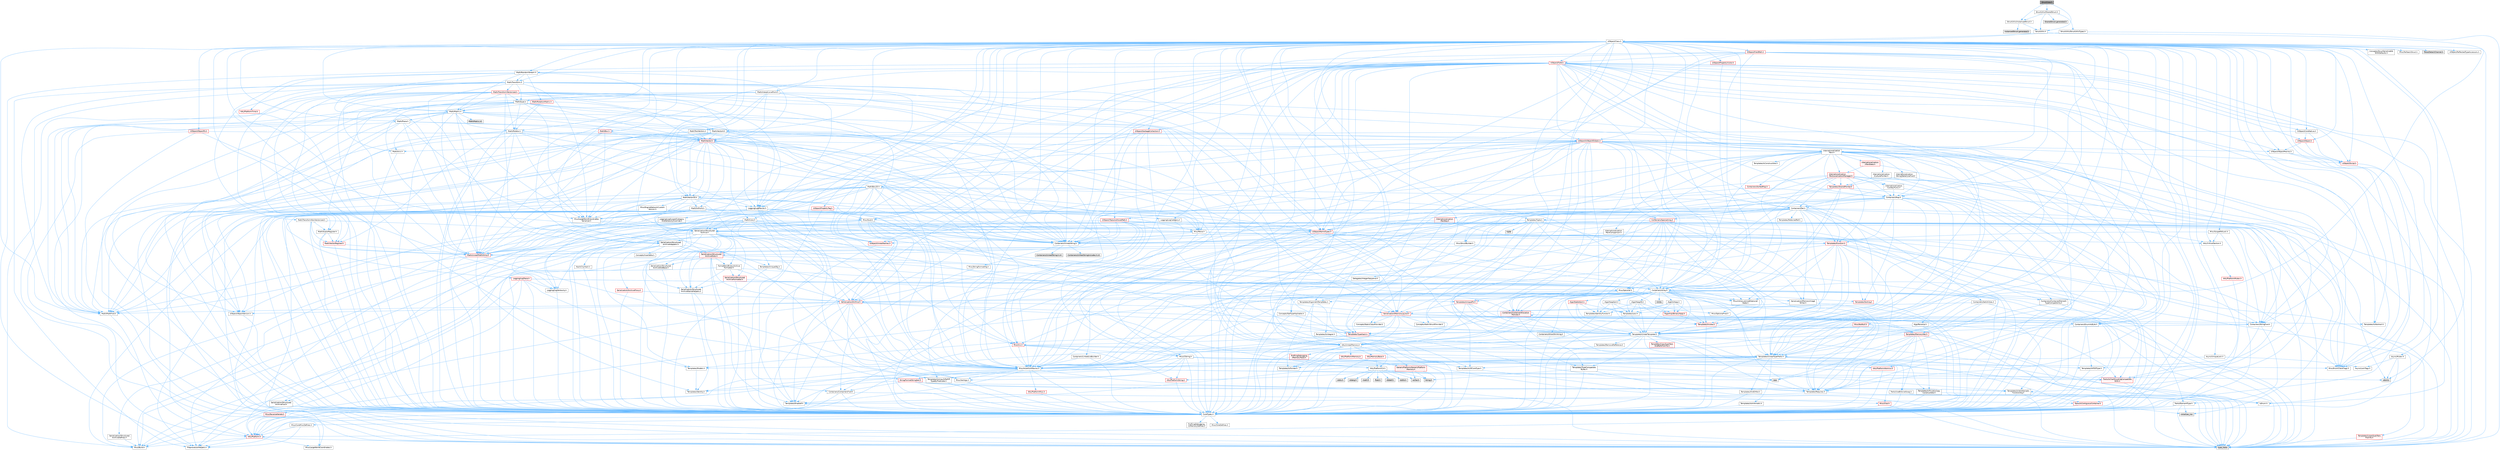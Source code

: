 digraph "StructView.h"
{
 // INTERACTIVE_SVG=YES
 // LATEX_PDF_SIZE
  bgcolor="transparent";
  edge [fontname=Helvetica,fontsize=10,labelfontname=Helvetica,labelfontsize=10];
  node [fontname=Helvetica,fontsize=10,shape=box,height=0.2,width=0.4];
  Node1 [id="Node000001",label="StructView.h",height=0.2,width=0.4,color="gray40", fillcolor="grey60", style="filled", fontcolor="black",tooltip=" "];
  Node1 -> Node2 [id="edge1_Node000001_Node000002",color="steelblue1",style="solid",tooltip=" "];
  Node2 [id="Node000002",label="StructUtils/InstancedStruct.h",height=0.2,width=0.4,color="grey40", fillcolor="white", style="filled",URL="$d6/dc6/StructUtils_2InstancedStruct_8h.html",tooltip=" "];
  Node2 -> Node3 [id="edge2_Node000002_Node000003",color="steelblue1",style="solid",tooltip=" "];
  Node3 [id="Node000003",label="StructUtils.h",height=0.2,width=0.4,color="grey40", fillcolor="white", style="filled",URL="$db/d30/StructUtils_8h.html",tooltip=" "];
  Node3 -> Node4 [id="edge3_Node000003_Node000004",color="steelblue1",style="solid",tooltip=" "];
  Node4 [id="Node000004",label="Templates/UnrealTypeTraits.h",height=0.2,width=0.4,color="grey40", fillcolor="white", style="filled",URL="$d2/d2d/UnrealTypeTraits_8h.html",tooltip=" "];
  Node4 -> Node5 [id="edge4_Node000004_Node000005",color="steelblue1",style="solid",tooltip=" "];
  Node5 [id="Node000005",label="CoreTypes.h",height=0.2,width=0.4,color="grey40", fillcolor="white", style="filled",URL="$dc/dec/CoreTypes_8h.html",tooltip=" "];
  Node5 -> Node6 [id="edge5_Node000005_Node000006",color="steelblue1",style="solid",tooltip=" "];
  Node6 [id="Node000006",label="HAL/Platform.h",height=0.2,width=0.4,color="red", fillcolor="#FFF0F0", style="filled",URL="$d9/dd0/Platform_8h.html",tooltip=" "];
  Node6 -> Node7 [id="edge6_Node000006_Node000007",color="steelblue1",style="solid",tooltip=" "];
  Node7 [id="Node000007",label="Misc/Build.h",height=0.2,width=0.4,color="grey40", fillcolor="white", style="filled",URL="$d3/dbb/Build_8h.html",tooltip=" "];
  Node6 -> Node8 [id="edge7_Node000006_Node000008",color="steelblue1",style="solid",tooltip=" "];
  Node8 [id="Node000008",label="Misc/LargeWorldCoordinates.h",height=0.2,width=0.4,color="grey40", fillcolor="white", style="filled",URL="$d2/dcb/LargeWorldCoordinates_8h.html",tooltip=" "];
  Node6 -> Node9 [id="edge8_Node000006_Node000009",color="steelblue1",style="solid",tooltip=" "];
  Node9 [id="Node000009",label="type_traits",height=0.2,width=0.4,color="grey60", fillcolor="#E0E0E0", style="filled",tooltip=" "];
  Node6 -> Node10 [id="edge9_Node000006_Node000010",color="steelblue1",style="solid",tooltip=" "];
  Node10 [id="Node000010",label="PreprocessorHelpers.h",height=0.2,width=0.4,color="grey40", fillcolor="white", style="filled",URL="$db/ddb/PreprocessorHelpers_8h.html",tooltip=" "];
  Node5 -> Node16 [id="edge10_Node000005_Node000016",color="steelblue1",style="solid",tooltip=" "];
  Node16 [id="Node000016",label="ProfilingDebugging\l/UMemoryDefines.h",height=0.2,width=0.4,color="grey40", fillcolor="white", style="filled",URL="$d2/da2/UMemoryDefines_8h.html",tooltip=" "];
  Node5 -> Node17 [id="edge11_Node000005_Node000017",color="steelblue1",style="solid",tooltip=" "];
  Node17 [id="Node000017",label="Misc/CoreMiscDefines.h",height=0.2,width=0.4,color="grey40", fillcolor="white", style="filled",URL="$da/d38/CoreMiscDefines_8h.html",tooltip=" "];
  Node17 -> Node6 [id="edge12_Node000017_Node000006",color="steelblue1",style="solid",tooltip=" "];
  Node17 -> Node10 [id="edge13_Node000017_Node000010",color="steelblue1",style="solid",tooltip=" "];
  Node5 -> Node18 [id="edge14_Node000005_Node000018",color="steelblue1",style="solid",tooltip=" "];
  Node18 [id="Node000018",label="Misc/CoreDefines.h",height=0.2,width=0.4,color="grey40", fillcolor="white", style="filled",URL="$d3/dd2/CoreDefines_8h.html",tooltip=" "];
  Node4 -> Node19 [id="edge15_Node000004_Node000019",color="steelblue1",style="solid",tooltip=" "];
  Node19 [id="Node000019",label="Templates/IsPointer.h",height=0.2,width=0.4,color="grey40", fillcolor="white", style="filled",URL="$d7/d05/IsPointer_8h.html",tooltip=" "];
  Node19 -> Node5 [id="edge16_Node000019_Node000005",color="steelblue1",style="solid",tooltip=" "];
  Node4 -> Node20 [id="edge17_Node000004_Node000020",color="steelblue1",style="solid",tooltip=" "];
  Node20 [id="Node000020",label="Misc/AssertionMacros.h",height=0.2,width=0.4,color="grey40", fillcolor="white", style="filled",URL="$d0/dfa/AssertionMacros_8h.html",tooltip=" "];
  Node20 -> Node5 [id="edge18_Node000020_Node000005",color="steelblue1",style="solid",tooltip=" "];
  Node20 -> Node6 [id="edge19_Node000020_Node000006",color="steelblue1",style="solid",tooltip=" "];
  Node20 -> Node21 [id="edge20_Node000020_Node000021",color="steelblue1",style="solid",tooltip=" "];
  Node21 [id="Node000021",label="HAL/PlatformMisc.h",height=0.2,width=0.4,color="red", fillcolor="#FFF0F0", style="filled",URL="$d0/df5/PlatformMisc_8h.html",tooltip=" "];
  Node21 -> Node5 [id="edge21_Node000021_Node000005",color="steelblue1",style="solid",tooltip=" "];
  Node20 -> Node10 [id="edge22_Node000020_Node000010",color="steelblue1",style="solid",tooltip=" "];
  Node20 -> Node57 [id="edge23_Node000020_Node000057",color="steelblue1",style="solid",tooltip=" "];
  Node57 [id="Node000057",label="Templates/EnableIf.h",height=0.2,width=0.4,color="grey40", fillcolor="white", style="filled",URL="$d7/d60/EnableIf_8h.html",tooltip=" "];
  Node57 -> Node5 [id="edge24_Node000057_Node000005",color="steelblue1",style="solid",tooltip=" "];
  Node20 -> Node58 [id="edge25_Node000020_Node000058",color="steelblue1",style="solid",tooltip=" "];
  Node58 [id="Node000058",label="Templates/IsArrayOrRefOf\lTypeByPredicate.h",height=0.2,width=0.4,color="grey40", fillcolor="white", style="filled",URL="$d6/da1/IsArrayOrRefOfTypeByPredicate_8h.html",tooltip=" "];
  Node58 -> Node5 [id="edge26_Node000058_Node000005",color="steelblue1",style="solid",tooltip=" "];
  Node20 -> Node59 [id="edge27_Node000020_Node000059",color="steelblue1",style="solid",tooltip=" "];
  Node59 [id="Node000059",label="Templates/IsValidVariadic\lFunctionArg.h",height=0.2,width=0.4,color="grey40", fillcolor="white", style="filled",URL="$d0/dc8/IsValidVariadicFunctionArg_8h.html",tooltip=" "];
  Node59 -> Node5 [id="edge28_Node000059_Node000005",color="steelblue1",style="solid",tooltip=" "];
  Node59 -> Node60 [id="edge29_Node000059_Node000060",color="steelblue1",style="solid",tooltip=" "];
  Node60 [id="Node000060",label="IsEnum.h",height=0.2,width=0.4,color="grey40", fillcolor="white", style="filled",URL="$d4/de5/IsEnum_8h.html",tooltip=" "];
  Node59 -> Node9 [id="edge30_Node000059_Node000009",color="steelblue1",style="solid",tooltip=" "];
  Node20 -> Node61 [id="edge31_Node000020_Node000061",color="steelblue1",style="solid",tooltip=" "];
  Node61 [id="Node000061",label="Traits/IsCharEncodingCompatible\lWith.h",height=0.2,width=0.4,color="red", fillcolor="#FFF0F0", style="filled",URL="$df/dd1/IsCharEncodingCompatibleWith_8h.html",tooltip=" "];
  Node61 -> Node9 [id="edge32_Node000061_Node000009",color="steelblue1",style="solid",tooltip=" "];
  Node20 -> Node63 [id="edge33_Node000020_Node000063",color="steelblue1",style="solid",tooltip=" "];
  Node63 [id="Node000063",label="Misc/VarArgs.h",height=0.2,width=0.4,color="grey40", fillcolor="white", style="filled",URL="$d5/d6f/VarArgs_8h.html",tooltip=" "];
  Node63 -> Node5 [id="edge34_Node000063_Node000005",color="steelblue1",style="solid",tooltip=" "];
  Node20 -> Node64 [id="edge35_Node000020_Node000064",color="steelblue1",style="solid",tooltip=" "];
  Node64 [id="Node000064",label="String/FormatStringSan.h",height=0.2,width=0.4,color="red", fillcolor="#FFF0F0", style="filled",URL="$d3/d8b/FormatStringSan_8h.html",tooltip=" "];
  Node64 -> Node9 [id="edge36_Node000064_Node000009",color="steelblue1",style="solid",tooltip=" "];
  Node64 -> Node5 [id="edge37_Node000064_Node000005",color="steelblue1",style="solid",tooltip=" "];
  Node64 -> Node65 [id="edge38_Node000064_Node000065",color="steelblue1",style="solid",tooltip=" "];
  Node65 [id="Node000065",label="Templates/Requires.h",height=0.2,width=0.4,color="grey40", fillcolor="white", style="filled",URL="$dc/d96/Requires_8h.html",tooltip=" "];
  Node65 -> Node57 [id="edge39_Node000065_Node000057",color="steelblue1",style="solid",tooltip=" "];
  Node65 -> Node9 [id="edge40_Node000065_Node000009",color="steelblue1",style="solid",tooltip=" "];
  Node64 -> Node66 [id="edge41_Node000064_Node000066",color="steelblue1",style="solid",tooltip=" "];
  Node66 [id="Node000066",label="Templates/Identity.h",height=0.2,width=0.4,color="grey40", fillcolor="white", style="filled",URL="$d0/dd5/Identity_8h.html",tooltip=" "];
  Node64 -> Node59 [id="edge42_Node000064_Node000059",color="steelblue1",style="solid",tooltip=" "];
  Node64 -> Node29 [id="edge43_Node000064_Node000029",color="steelblue1",style="solid",tooltip=" "];
  Node29 [id="Node000029",label="Containers/ContainersFwd.h",height=0.2,width=0.4,color="grey40", fillcolor="white", style="filled",URL="$d4/d0a/ContainersFwd_8h.html",tooltip=" "];
  Node29 -> Node6 [id="edge44_Node000029_Node000006",color="steelblue1",style="solid",tooltip=" "];
  Node29 -> Node5 [id="edge45_Node000029_Node000005",color="steelblue1",style="solid",tooltip=" "];
  Node29 -> Node26 [id="edge46_Node000029_Node000026",color="steelblue1",style="solid",tooltip=" "];
  Node26 [id="Node000026",label="Traits/IsContiguousContainer.h",height=0.2,width=0.4,color="red", fillcolor="#FFF0F0", style="filled",URL="$d5/d3c/IsContiguousContainer_8h.html",tooltip=" "];
  Node26 -> Node5 [id="edge47_Node000026_Node000005",color="steelblue1",style="solid",tooltip=" "];
  Node26 -> Node25 [id="edge48_Node000026_Node000025",color="steelblue1",style="solid",tooltip=" "];
  Node25 [id="Node000025",label="initializer_list",height=0.2,width=0.4,color="grey60", fillcolor="#E0E0E0", style="filled",tooltip=" "];
  Node20 -> Node70 [id="edge49_Node000020_Node000070",color="steelblue1",style="solid",tooltip=" "];
  Node70 [id="Node000070",label="atomic",height=0.2,width=0.4,color="grey60", fillcolor="#E0E0E0", style="filled",tooltip=" "];
  Node4 -> Node71 [id="edge50_Node000004_Node000071",color="steelblue1",style="solid",tooltip=" "];
  Node71 [id="Node000071",label="Templates/AndOrNot.h",height=0.2,width=0.4,color="grey40", fillcolor="white", style="filled",URL="$db/d0a/AndOrNot_8h.html",tooltip=" "];
  Node71 -> Node5 [id="edge51_Node000071_Node000005",color="steelblue1",style="solid",tooltip=" "];
  Node4 -> Node57 [id="edge52_Node000004_Node000057",color="steelblue1",style="solid",tooltip=" "];
  Node4 -> Node72 [id="edge53_Node000004_Node000072",color="steelblue1",style="solid",tooltip=" "];
  Node72 [id="Node000072",label="Templates/IsArithmetic.h",height=0.2,width=0.4,color="grey40", fillcolor="white", style="filled",URL="$d2/d5d/IsArithmetic_8h.html",tooltip=" "];
  Node72 -> Node5 [id="edge54_Node000072_Node000005",color="steelblue1",style="solid",tooltip=" "];
  Node4 -> Node60 [id="edge55_Node000004_Node000060",color="steelblue1",style="solid",tooltip=" "];
  Node4 -> Node73 [id="edge56_Node000004_Node000073",color="steelblue1",style="solid",tooltip=" "];
  Node73 [id="Node000073",label="Templates/Models.h",height=0.2,width=0.4,color="grey40", fillcolor="white", style="filled",URL="$d3/d0c/Models_8h.html",tooltip=" "];
  Node73 -> Node66 [id="edge57_Node000073_Node000066",color="steelblue1",style="solid",tooltip=" "];
  Node4 -> Node74 [id="edge58_Node000004_Node000074",color="steelblue1",style="solid",tooltip=" "];
  Node74 [id="Node000074",label="Templates/IsPODType.h",height=0.2,width=0.4,color="grey40", fillcolor="white", style="filled",URL="$d7/db1/IsPODType_8h.html",tooltip=" "];
  Node74 -> Node5 [id="edge59_Node000074_Node000005",color="steelblue1",style="solid",tooltip=" "];
  Node4 -> Node75 [id="edge60_Node000004_Node000075",color="steelblue1",style="solid",tooltip=" "];
  Node75 [id="Node000075",label="Templates/IsUECoreType.h",height=0.2,width=0.4,color="grey40", fillcolor="white", style="filled",URL="$d1/db8/IsUECoreType_8h.html",tooltip=" "];
  Node75 -> Node5 [id="edge61_Node000075_Node000005",color="steelblue1",style="solid",tooltip=" "];
  Node75 -> Node9 [id="edge62_Node000075_Node000009",color="steelblue1",style="solid",tooltip=" "];
  Node4 -> Node76 [id="edge63_Node000004_Node000076",color="steelblue1",style="solid",tooltip=" "];
  Node76 [id="Node000076",label="Templates/IsTriviallyCopy\lConstructible.h",height=0.2,width=0.4,color="grey40", fillcolor="white", style="filled",URL="$d3/d78/IsTriviallyCopyConstructible_8h.html",tooltip=" "];
  Node76 -> Node5 [id="edge64_Node000076_Node000005",color="steelblue1",style="solid",tooltip=" "];
  Node76 -> Node9 [id="edge65_Node000076_Node000009",color="steelblue1",style="solid",tooltip=" "];
  Node3 -> Node77 [id="edge66_Node000003_Node000077",color="steelblue1",style="solid",tooltip=" "];
  Node77 [id="Node000077",label="UObject/Class.h",height=0.2,width=0.4,color="grey40", fillcolor="white", style="filled",URL="$d4/d05/Class_8h.html",tooltip=" "];
  Node77 -> Node78 [id="edge67_Node000077_Node000078",color="steelblue1",style="solid",tooltip=" "];
  Node78 [id="Node000078",label="Concepts/GetTypeHashable.h",height=0.2,width=0.4,color="grey40", fillcolor="white", style="filled",URL="$d3/da2/GetTypeHashable_8h.html",tooltip=" "];
  Node78 -> Node5 [id="edge68_Node000078_Node000005",color="steelblue1",style="solid",tooltip=" "];
  Node78 -> Node79 [id="edge69_Node000078_Node000079",color="steelblue1",style="solid",tooltip=" "];
  Node79 [id="Node000079",label="Templates/TypeHash.h",height=0.2,width=0.4,color="red", fillcolor="#FFF0F0", style="filled",URL="$d1/d62/TypeHash_8h.html",tooltip=" "];
  Node79 -> Node5 [id="edge70_Node000079_Node000005",color="steelblue1",style="solid",tooltip=" "];
  Node79 -> Node65 [id="edge71_Node000079_Node000065",color="steelblue1",style="solid",tooltip=" "];
  Node79 -> Node80 [id="edge72_Node000079_Node000080",color="steelblue1",style="solid",tooltip=" "];
  Node80 [id="Node000080",label="Misc/Crc.h",height=0.2,width=0.4,color="red", fillcolor="#FFF0F0", style="filled",URL="$d4/dd2/Crc_8h.html",tooltip=" "];
  Node80 -> Node5 [id="edge73_Node000080_Node000005",color="steelblue1",style="solid",tooltip=" "];
  Node80 -> Node81 [id="edge74_Node000080_Node000081",color="steelblue1",style="solid",tooltip=" "];
  Node81 [id="Node000081",label="HAL/PlatformString.h",height=0.2,width=0.4,color="red", fillcolor="#FFF0F0", style="filled",URL="$db/db5/PlatformString_8h.html",tooltip=" "];
  Node81 -> Node5 [id="edge75_Node000081_Node000005",color="steelblue1",style="solid",tooltip=" "];
  Node80 -> Node20 [id="edge76_Node000080_Node000020",color="steelblue1",style="solid",tooltip=" "];
  Node80 -> Node83 [id="edge77_Node000080_Node000083",color="steelblue1",style="solid",tooltip=" "];
  Node83 [id="Node000083",label="Misc/CString.h",height=0.2,width=0.4,color="grey40", fillcolor="white", style="filled",URL="$d2/d49/CString_8h.html",tooltip=" "];
  Node83 -> Node5 [id="edge78_Node000083_Node000005",color="steelblue1",style="solid",tooltip=" "];
  Node83 -> Node33 [id="edge79_Node000083_Node000033",color="steelblue1",style="solid",tooltip=" "];
  Node33 [id="Node000033",label="HAL/PlatformCrt.h",height=0.2,width=0.4,color="grey40", fillcolor="white", style="filled",URL="$d8/d75/PlatformCrt_8h.html",tooltip=" "];
  Node33 -> Node34 [id="edge80_Node000033_Node000034",color="steelblue1",style="solid",tooltip=" "];
  Node34 [id="Node000034",label="new",height=0.2,width=0.4,color="grey60", fillcolor="#E0E0E0", style="filled",tooltip=" "];
  Node33 -> Node35 [id="edge81_Node000033_Node000035",color="steelblue1",style="solid",tooltip=" "];
  Node35 [id="Node000035",label="wchar.h",height=0.2,width=0.4,color="grey60", fillcolor="#E0E0E0", style="filled",tooltip=" "];
  Node33 -> Node36 [id="edge82_Node000033_Node000036",color="steelblue1",style="solid",tooltip=" "];
  Node36 [id="Node000036",label="stddef.h",height=0.2,width=0.4,color="grey60", fillcolor="#E0E0E0", style="filled",tooltip=" "];
  Node33 -> Node37 [id="edge83_Node000033_Node000037",color="steelblue1",style="solid",tooltip=" "];
  Node37 [id="Node000037",label="stdlib.h",height=0.2,width=0.4,color="grey60", fillcolor="#E0E0E0", style="filled",tooltip=" "];
  Node33 -> Node38 [id="edge84_Node000033_Node000038",color="steelblue1",style="solid",tooltip=" "];
  Node38 [id="Node000038",label="stdio.h",height=0.2,width=0.4,color="grey60", fillcolor="#E0E0E0", style="filled",tooltip=" "];
  Node33 -> Node39 [id="edge85_Node000033_Node000039",color="steelblue1",style="solid",tooltip=" "];
  Node39 [id="Node000039",label="stdarg.h",height=0.2,width=0.4,color="grey60", fillcolor="#E0E0E0", style="filled",tooltip=" "];
  Node33 -> Node40 [id="edge86_Node000033_Node000040",color="steelblue1",style="solid",tooltip=" "];
  Node40 [id="Node000040",label="math.h",height=0.2,width=0.4,color="grey60", fillcolor="#E0E0E0", style="filled",tooltip=" "];
  Node33 -> Node41 [id="edge87_Node000033_Node000041",color="steelblue1",style="solid",tooltip=" "];
  Node41 [id="Node000041",label="float.h",height=0.2,width=0.4,color="grey60", fillcolor="#E0E0E0", style="filled",tooltip=" "];
  Node33 -> Node42 [id="edge88_Node000033_Node000042",color="steelblue1",style="solid",tooltip=" "];
  Node42 [id="Node000042",label="string.h",height=0.2,width=0.4,color="grey60", fillcolor="#E0E0E0", style="filled",tooltip=" "];
  Node83 -> Node81 [id="edge89_Node000083_Node000081",color="steelblue1",style="solid",tooltip=" "];
  Node83 -> Node20 [id="edge90_Node000083_Node000020",color="steelblue1",style="solid",tooltip=" "];
  Node83 -> Node84 [id="edge91_Node000083_Node000084",color="steelblue1",style="solid",tooltip=" "];
  Node84 [id="Node000084",label="Misc/Char.h",height=0.2,width=0.4,color="red", fillcolor="#FFF0F0", style="filled",URL="$d0/d58/Char_8h.html",tooltip=" "];
  Node84 -> Node5 [id="edge92_Node000084_Node000005",color="steelblue1",style="solid",tooltip=" "];
  Node84 -> Node9 [id="edge93_Node000084_Node000009",color="steelblue1",style="solid",tooltip=" "];
  Node83 -> Node63 [id="edge94_Node000083_Node000063",color="steelblue1",style="solid",tooltip=" "];
  Node83 -> Node58 [id="edge95_Node000083_Node000058",color="steelblue1",style="solid",tooltip=" "];
  Node83 -> Node59 [id="edge96_Node000083_Node000059",color="steelblue1",style="solid",tooltip=" "];
  Node83 -> Node61 [id="edge97_Node000083_Node000061",color="steelblue1",style="solid",tooltip=" "];
  Node80 -> Node84 [id="edge98_Node000080_Node000084",color="steelblue1",style="solid",tooltip=" "];
  Node80 -> Node4 [id="edge99_Node000080_Node000004",color="steelblue1",style="solid",tooltip=" "];
  Node79 -> Node9 [id="edge100_Node000079_Node000009",color="steelblue1",style="solid",tooltip=" "];
  Node77 -> Node89 [id="edge101_Node000077_Node000089",color="steelblue1",style="solid",tooltip=" "];
  Node89 [id="Node000089",label="Concepts/StaticClassProvider.h",height=0.2,width=0.4,color="grey40", fillcolor="white", style="filled",URL="$dd/d83/StaticClassProvider_8h.html",tooltip=" "];
  Node77 -> Node90 [id="edge102_Node000077_Node000090",color="steelblue1",style="solid",tooltip=" "];
  Node90 [id="Node000090",label="Concepts/StaticStructProvider.h",height=0.2,width=0.4,color="grey40", fillcolor="white", style="filled",URL="$d5/d77/StaticStructProvider_8h.html",tooltip=" "];
  Node77 -> Node91 [id="edge103_Node000077_Node000091",color="steelblue1",style="solid",tooltip=" "];
  Node91 [id="Node000091",label="Concepts/StructSerializable\lWithDefaults.h",height=0.2,width=0.4,color="grey40", fillcolor="white", style="filled",URL="$d5/ddc/StructSerializableWithDefaults_8h.html",tooltip=" "];
  Node77 -> Node92 [id="edge104_Node000077_Node000092",color="steelblue1",style="solid",tooltip=" "];
  Node92 [id="Node000092",label="Containers/Array.h",height=0.2,width=0.4,color="grey40", fillcolor="white", style="filled",URL="$df/dd0/Array_8h.html",tooltip=" "];
  Node92 -> Node5 [id="edge105_Node000092_Node000005",color="steelblue1",style="solid",tooltip=" "];
  Node92 -> Node20 [id="edge106_Node000092_Node000020",color="steelblue1",style="solid",tooltip=" "];
  Node92 -> Node93 [id="edge107_Node000092_Node000093",color="steelblue1",style="solid",tooltip=" "];
  Node93 [id="Node000093",label="Misc/IntrusiveUnsetOptional\lState.h",height=0.2,width=0.4,color="grey40", fillcolor="white", style="filled",URL="$d2/d0a/IntrusiveUnsetOptionalState_8h.html",tooltip=" "];
  Node93 -> Node94 [id="edge108_Node000093_Node000094",color="steelblue1",style="solid",tooltip=" "];
  Node94 [id="Node000094",label="Misc/OptionalFwd.h",height=0.2,width=0.4,color="grey40", fillcolor="white", style="filled",URL="$dc/d50/OptionalFwd_8h.html",tooltip=" "];
  Node92 -> Node95 [id="edge109_Node000092_Node000095",color="steelblue1",style="solid",tooltip=" "];
  Node95 [id="Node000095",label="Misc/ReverseIterate.h",height=0.2,width=0.4,color="red", fillcolor="#FFF0F0", style="filled",URL="$db/de3/ReverseIterate_8h.html",tooltip=" "];
  Node95 -> Node6 [id="edge110_Node000095_Node000006",color="steelblue1",style="solid",tooltip=" "];
  Node92 -> Node97 [id="edge111_Node000092_Node000097",color="steelblue1",style="solid",tooltip=" "];
  Node97 [id="Node000097",label="HAL/UnrealMemory.h",height=0.2,width=0.4,color="grey40", fillcolor="white", style="filled",URL="$d9/d96/UnrealMemory_8h.html",tooltip=" "];
  Node97 -> Node5 [id="edge112_Node000097_Node000005",color="steelblue1",style="solid",tooltip=" "];
  Node97 -> Node98 [id="edge113_Node000097_Node000098",color="steelblue1",style="solid",tooltip=" "];
  Node98 [id="Node000098",label="GenericPlatform/GenericPlatform\lMemory.h",height=0.2,width=0.4,color="red", fillcolor="#FFF0F0", style="filled",URL="$dd/d22/GenericPlatformMemory_8h.html",tooltip=" "];
  Node98 -> Node5 [id="edge114_Node000098_Node000005",color="steelblue1",style="solid",tooltip=" "];
  Node98 -> Node81 [id="edge115_Node000098_Node000081",color="steelblue1",style="solid",tooltip=" "];
  Node98 -> Node42 [id="edge116_Node000098_Node000042",color="steelblue1",style="solid",tooltip=" "];
  Node98 -> Node35 [id="edge117_Node000098_Node000035",color="steelblue1",style="solid",tooltip=" "];
  Node97 -> Node99 [id="edge118_Node000097_Node000099",color="steelblue1",style="solid",tooltip=" "];
  Node99 [id="Node000099",label="HAL/MemoryBase.h",height=0.2,width=0.4,color="red", fillcolor="#FFF0F0", style="filled",URL="$d6/d9f/MemoryBase_8h.html",tooltip=" "];
  Node99 -> Node5 [id="edge119_Node000099_Node000005",color="steelblue1",style="solid",tooltip=" "];
  Node99 -> Node50 [id="edge120_Node000099_Node000050",color="steelblue1",style="solid",tooltip=" "];
  Node50 [id="Node000050",label="HAL/PlatformAtomics.h",height=0.2,width=0.4,color="red", fillcolor="#FFF0F0", style="filled",URL="$d3/d36/PlatformAtomics_8h.html",tooltip=" "];
  Node50 -> Node5 [id="edge121_Node000050_Node000005",color="steelblue1",style="solid",tooltip=" "];
  Node99 -> Node33 [id="edge122_Node000099_Node000033",color="steelblue1",style="solid",tooltip=" "];
  Node97 -> Node109 [id="edge123_Node000097_Node000109",color="steelblue1",style="solid",tooltip=" "];
  Node109 [id="Node000109",label="HAL/PlatformMemory.h",height=0.2,width=0.4,color="red", fillcolor="#FFF0F0", style="filled",URL="$de/d68/PlatformMemory_8h.html",tooltip=" "];
  Node109 -> Node5 [id="edge124_Node000109_Node000005",color="steelblue1",style="solid",tooltip=" "];
  Node109 -> Node98 [id="edge125_Node000109_Node000098",color="steelblue1",style="solid",tooltip=" "];
  Node97 -> Node111 [id="edge126_Node000097_Node000111",color="steelblue1",style="solid",tooltip=" "];
  Node111 [id="Node000111",label="ProfilingDebugging\l/MemoryTrace.h",height=0.2,width=0.4,color="red", fillcolor="#FFF0F0", style="filled",URL="$da/dd7/MemoryTrace_8h.html",tooltip=" "];
  Node111 -> Node6 [id="edge127_Node000111_Node000006",color="steelblue1",style="solid",tooltip=" "];
  Node111 -> Node45 [id="edge128_Node000111_Node000045",color="steelblue1",style="solid",tooltip=" "];
  Node45 [id="Node000045",label="Misc/EnumClassFlags.h",height=0.2,width=0.4,color="grey40", fillcolor="white", style="filled",URL="$d8/de7/EnumClassFlags_8h.html",tooltip=" "];
  Node97 -> Node19 [id="edge129_Node000097_Node000019",color="steelblue1",style="solid",tooltip=" "];
  Node92 -> Node4 [id="edge130_Node000092_Node000004",color="steelblue1",style="solid",tooltip=" "];
  Node92 -> Node112 [id="edge131_Node000092_Node000112",color="steelblue1",style="solid",tooltip=" "];
  Node112 [id="Node000112",label="Templates/UnrealTemplate.h",height=0.2,width=0.4,color="grey40", fillcolor="white", style="filled",URL="$d4/d24/UnrealTemplate_8h.html",tooltip=" "];
  Node112 -> Node5 [id="edge132_Node000112_Node000005",color="steelblue1",style="solid",tooltip=" "];
  Node112 -> Node19 [id="edge133_Node000112_Node000019",color="steelblue1",style="solid",tooltip=" "];
  Node112 -> Node97 [id="edge134_Node000112_Node000097",color="steelblue1",style="solid",tooltip=" "];
  Node112 -> Node113 [id="edge135_Node000112_Node000113",color="steelblue1",style="solid",tooltip=" "];
  Node113 [id="Node000113",label="Templates/CopyQualifiers\lAndRefsFromTo.h",height=0.2,width=0.4,color="red", fillcolor="#FFF0F0", style="filled",URL="$d3/db3/CopyQualifiersAndRefsFromTo_8h.html",tooltip=" "];
  Node112 -> Node4 [id="edge136_Node000112_Node000004",color="steelblue1",style="solid",tooltip=" "];
  Node112 -> Node115 [id="edge137_Node000112_Node000115",color="steelblue1",style="solid",tooltip=" "];
  Node115 [id="Node000115",label="Templates/RemoveReference.h",height=0.2,width=0.4,color="grey40", fillcolor="white", style="filled",URL="$da/dbe/RemoveReference_8h.html",tooltip=" "];
  Node115 -> Node5 [id="edge138_Node000115_Node000005",color="steelblue1",style="solid",tooltip=" "];
  Node112 -> Node65 [id="edge139_Node000112_Node000065",color="steelblue1",style="solid",tooltip=" "];
  Node112 -> Node116 [id="edge140_Node000112_Node000116",color="steelblue1",style="solid",tooltip=" "];
  Node116 [id="Node000116",label="Templates/TypeCompatible\lBytes.h",height=0.2,width=0.4,color="grey40", fillcolor="white", style="filled",URL="$df/d0a/TypeCompatibleBytes_8h.html",tooltip=" "];
  Node116 -> Node5 [id="edge141_Node000116_Node000005",color="steelblue1",style="solid",tooltip=" "];
  Node116 -> Node42 [id="edge142_Node000116_Node000042",color="steelblue1",style="solid",tooltip=" "];
  Node116 -> Node34 [id="edge143_Node000116_Node000034",color="steelblue1",style="solid",tooltip=" "];
  Node116 -> Node9 [id="edge144_Node000116_Node000009",color="steelblue1",style="solid",tooltip=" "];
  Node112 -> Node66 [id="edge145_Node000112_Node000066",color="steelblue1",style="solid",tooltip=" "];
  Node112 -> Node26 [id="edge146_Node000112_Node000026",color="steelblue1",style="solid",tooltip=" "];
  Node112 -> Node117 [id="edge147_Node000112_Node000117",color="steelblue1",style="solid",tooltip=" "];
  Node117 [id="Node000117",label="Traits/UseBitwiseSwap.h",height=0.2,width=0.4,color="grey40", fillcolor="white", style="filled",URL="$db/df3/UseBitwiseSwap_8h.html",tooltip=" "];
  Node117 -> Node5 [id="edge148_Node000117_Node000005",color="steelblue1",style="solid",tooltip=" "];
  Node117 -> Node9 [id="edge149_Node000117_Node000009",color="steelblue1",style="solid",tooltip=" "];
  Node112 -> Node9 [id="edge150_Node000112_Node000009",color="steelblue1",style="solid",tooltip=" "];
  Node92 -> Node118 [id="edge151_Node000092_Node000118",color="steelblue1",style="solid",tooltip=" "];
  Node118 [id="Node000118",label="Containers/AllowShrinking.h",height=0.2,width=0.4,color="grey40", fillcolor="white", style="filled",URL="$d7/d1a/AllowShrinking_8h.html",tooltip=" "];
  Node118 -> Node5 [id="edge152_Node000118_Node000005",color="steelblue1",style="solid",tooltip=" "];
  Node92 -> Node119 [id="edge153_Node000092_Node000119",color="steelblue1",style="solid",tooltip=" "];
  Node119 [id="Node000119",label="Containers/ContainerAllocation\lPolicies.h",height=0.2,width=0.4,color="red", fillcolor="#FFF0F0", style="filled",URL="$d7/dff/ContainerAllocationPolicies_8h.html",tooltip=" "];
  Node119 -> Node5 [id="edge154_Node000119_Node000005",color="steelblue1",style="solid",tooltip=" "];
  Node119 -> Node119 [id="edge155_Node000119_Node000119",color="steelblue1",style="solid",tooltip=" "];
  Node119 -> Node97 [id="edge156_Node000119_Node000097",color="steelblue1",style="solid",tooltip=" "];
  Node119 -> Node20 [id="edge157_Node000119_Node000020",color="steelblue1",style="solid",tooltip=" "];
  Node119 -> Node130 [id="edge158_Node000119_Node000130",color="steelblue1",style="solid",tooltip=" "];
  Node130 [id="Node000130",label="Templates/MemoryOps.h",height=0.2,width=0.4,color="red", fillcolor="#FFF0F0", style="filled",URL="$db/dea/MemoryOps_8h.html",tooltip=" "];
  Node130 -> Node5 [id="edge159_Node000130_Node000005",color="steelblue1",style="solid",tooltip=" "];
  Node130 -> Node97 [id="edge160_Node000130_Node000097",color="steelblue1",style="solid",tooltip=" "];
  Node130 -> Node76 [id="edge161_Node000130_Node000076",color="steelblue1",style="solid",tooltip=" "];
  Node130 -> Node65 [id="edge162_Node000130_Node000065",color="steelblue1",style="solid",tooltip=" "];
  Node130 -> Node4 [id="edge163_Node000130_Node000004",color="steelblue1",style="solid",tooltip=" "];
  Node130 -> Node117 [id="edge164_Node000130_Node000117",color="steelblue1",style="solid",tooltip=" "];
  Node130 -> Node34 [id="edge165_Node000130_Node000034",color="steelblue1",style="solid",tooltip=" "];
  Node130 -> Node9 [id="edge166_Node000130_Node000009",color="steelblue1",style="solid",tooltip=" "];
  Node119 -> Node116 [id="edge167_Node000119_Node000116",color="steelblue1",style="solid",tooltip=" "];
  Node119 -> Node9 [id="edge168_Node000119_Node000009",color="steelblue1",style="solid",tooltip=" "];
  Node92 -> Node131 [id="edge169_Node000092_Node000131",color="steelblue1",style="solid",tooltip=" "];
  Node131 [id="Node000131",label="Containers/ContainerElement\lTypeCompatibility.h",height=0.2,width=0.4,color="grey40", fillcolor="white", style="filled",URL="$df/ddf/ContainerElementTypeCompatibility_8h.html",tooltip=" "];
  Node131 -> Node5 [id="edge170_Node000131_Node000005",color="steelblue1",style="solid",tooltip=" "];
  Node131 -> Node4 [id="edge171_Node000131_Node000004",color="steelblue1",style="solid",tooltip=" "];
  Node92 -> Node132 [id="edge172_Node000092_Node000132",color="steelblue1",style="solid",tooltip=" "];
  Node132 [id="Node000132",label="Serialization/Archive.h",height=0.2,width=0.4,color="red", fillcolor="#FFF0F0", style="filled",URL="$d7/d3b/Archive_8h.html",tooltip=" "];
  Node132 -> Node5 [id="edge173_Node000132_Node000005",color="steelblue1",style="solid",tooltip=" "];
  Node132 -> Node30 [id="edge174_Node000132_Node000030",color="steelblue1",style="solid",tooltip=" "];
  Node30 [id="Node000030",label="Math/MathFwd.h",height=0.2,width=0.4,color="grey40", fillcolor="white", style="filled",URL="$d2/d10/MathFwd_8h.html",tooltip=" "];
  Node30 -> Node6 [id="edge175_Node000030_Node000006",color="steelblue1",style="solid",tooltip=" "];
  Node132 -> Node20 [id="edge176_Node000132_Node000020",color="steelblue1",style="solid",tooltip=" "];
  Node132 -> Node7 [id="edge177_Node000132_Node000007",color="steelblue1",style="solid",tooltip=" "];
  Node132 -> Node63 [id="edge178_Node000132_Node000063",color="steelblue1",style="solid",tooltip=" "];
  Node132 -> Node57 [id="edge179_Node000132_Node000057",color="steelblue1",style="solid",tooltip=" "];
  Node132 -> Node58 [id="edge180_Node000132_Node000058",color="steelblue1",style="solid",tooltip=" "];
  Node132 -> Node59 [id="edge181_Node000132_Node000059",color="steelblue1",style="solid",tooltip=" "];
  Node132 -> Node112 [id="edge182_Node000132_Node000112",color="steelblue1",style="solid",tooltip=" "];
  Node132 -> Node61 [id="edge183_Node000132_Node000061",color="steelblue1",style="solid",tooltip=" "];
  Node132 -> Node141 [id="edge184_Node000132_Node000141",color="steelblue1",style="solid",tooltip=" "];
  Node141 [id="Node000141",label="UObject/ObjectVersion.h",height=0.2,width=0.4,color="grey40", fillcolor="white", style="filled",URL="$da/d63/ObjectVersion_8h.html",tooltip=" "];
  Node141 -> Node5 [id="edge185_Node000141_Node000005",color="steelblue1",style="solid",tooltip=" "];
  Node92 -> Node142 [id="edge186_Node000092_Node000142",color="steelblue1",style="solid",tooltip=" "];
  Node142 [id="Node000142",label="Serialization/MemoryImage\lWriter.h",height=0.2,width=0.4,color="grey40", fillcolor="white", style="filled",URL="$d0/d08/MemoryImageWriter_8h.html",tooltip=" "];
  Node142 -> Node5 [id="edge187_Node000142_Node000005",color="steelblue1",style="solid",tooltip=" "];
  Node142 -> Node143 [id="edge188_Node000142_Node000143",color="steelblue1",style="solid",tooltip=" "];
  Node143 [id="Node000143",label="Serialization/MemoryLayout.h",height=0.2,width=0.4,color="red", fillcolor="#FFF0F0", style="filled",URL="$d7/d66/MemoryLayout_8h.html",tooltip=" "];
  Node143 -> Node89 [id="edge189_Node000143_Node000089",color="steelblue1",style="solid",tooltip=" "];
  Node143 -> Node90 [id="edge190_Node000143_Node000090",color="steelblue1",style="solid",tooltip=" "];
  Node143 -> Node144 [id="edge191_Node000143_Node000144",color="steelblue1",style="solid",tooltip=" "];
  Node144 [id="Node000144",label="Containers/EnumAsByte.h",height=0.2,width=0.4,color="grey40", fillcolor="white", style="filled",URL="$d6/d9a/EnumAsByte_8h.html",tooltip=" "];
  Node144 -> Node5 [id="edge192_Node000144_Node000005",color="steelblue1",style="solid",tooltip=" "];
  Node144 -> Node74 [id="edge193_Node000144_Node000074",color="steelblue1",style="solid",tooltip=" "];
  Node144 -> Node79 [id="edge194_Node000144_Node000079",color="steelblue1",style="solid",tooltip=" "];
  Node143 -> Node23 [id="edge195_Node000143_Node000023",color="steelblue1",style="solid",tooltip=" "];
  Node23 [id="Node000023",label="Containers/StringFwd.h",height=0.2,width=0.4,color="grey40", fillcolor="white", style="filled",URL="$df/d37/StringFwd_8h.html",tooltip=" "];
  Node23 -> Node5 [id="edge196_Node000023_Node000005",color="steelblue1",style="solid",tooltip=" "];
  Node23 -> Node24 [id="edge197_Node000023_Node000024",color="steelblue1",style="solid",tooltip=" "];
  Node24 [id="Node000024",label="Traits/ElementType.h",height=0.2,width=0.4,color="grey40", fillcolor="white", style="filled",URL="$d5/d4f/ElementType_8h.html",tooltip=" "];
  Node24 -> Node6 [id="edge198_Node000024_Node000006",color="steelblue1",style="solid",tooltip=" "];
  Node24 -> Node25 [id="edge199_Node000024_Node000025",color="steelblue1",style="solid",tooltip=" "];
  Node24 -> Node9 [id="edge200_Node000024_Node000009",color="steelblue1",style="solid",tooltip=" "];
  Node23 -> Node26 [id="edge201_Node000023_Node000026",color="steelblue1",style="solid",tooltip=" "];
  Node143 -> Node97 [id="edge202_Node000143_Node000097",color="steelblue1",style="solid",tooltip=" "];
  Node143 -> Node57 [id="edge203_Node000143_Node000057",color="steelblue1",style="solid",tooltip=" "];
  Node143 -> Node146 [id="edge204_Node000143_Node000146",color="steelblue1",style="solid",tooltip=" "];
  Node146 [id="Node000146",label="Templates/IsAbstract.h",height=0.2,width=0.4,color="grey40", fillcolor="white", style="filled",URL="$d8/db7/IsAbstract_8h.html",tooltip=" "];
  Node143 -> Node73 [id="edge205_Node000143_Node000073",color="steelblue1",style="solid",tooltip=" "];
  Node143 -> Node112 [id="edge206_Node000143_Node000112",color="steelblue1",style="solid",tooltip=" "];
  Node92 -> Node147 [id="edge207_Node000092_Node000147",color="steelblue1",style="solid",tooltip=" "];
  Node147 [id="Node000147",label="Algo/Heapify.h",height=0.2,width=0.4,color="grey40", fillcolor="white", style="filled",URL="$d0/d2a/Heapify_8h.html",tooltip=" "];
  Node147 -> Node148 [id="edge208_Node000147_Node000148",color="steelblue1",style="solid",tooltip=" "];
  Node148 [id="Node000148",label="Algo/Impl/BinaryHeap.h",height=0.2,width=0.4,color="red", fillcolor="#FFF0F0", style="filled",URL="$d7/da3/Algo_2Impl_2BinaryHeap_8h.html",tooltip=" "];
  Node148 -> Node149 [id="edge209_Node000148_Node000149",color="steelblue1",style="solid",tooltip=" "];
  Node149 [id="Node000149",label="Templates/Invoke.h",height=0.2,width=0.4,color="red", fillcolor="#FFF0F0", style="filled",URL="$d7/deb/Invoke_8h.html",tooltip=" "];
  Node149 -> Node5 [id="edge210_Node000149_Node000005",color="steelblue1",style="solid",tooltip=" "];
  Node149 -> Node112 [id="edge211_Node000149_Node000112",color="steelblue1",style="solid",tooltip=" "];
  Node149 -> Node9 [id="edge212_Node000149_Node000009",color="steelblue1",style="solid",tooltip=" "];
  Node148 -> Node9 [id="edge213_Node000148_Node000009",color="steelblue1",style="solid",tooltip=" "];
  Node147 -> Node153 [id="edge214_Node000147_Node000153",color="steelblue1",style="solid",tooltip=" "];
  Node153 [id="Node000153",label="Templates/IdentityFunctor.h",height=0.2,width=0.4,color="grey40", fillcolor="white", style="filled",URL="$d7/d2e/IdentityFunctor_8h.html",tooltip=" "];
  Node153 -> Node6 [id="edge215_Node000153_Node000006",color="steelblue1",style="solid",tooltip=" "];
  Node147 -> Node149 [id="edge216_Node000147_Node000149",color="steelblue1",style="solid",tooltip=" "];
  Node147 -> Node154 [id="edge217_Node000147_Node000154",color="steelblue1",style="solid",tooltip=" "];
  Node154 [id="Node000154",label="Templates/Less.h",height=0.2,width=0.4,color="grey40", fillcolor="white", style="filled",URL="$de/dc8/Less_8h.html",tooltip=" "];
  Node154 -> Node5 [id="edge218_Node000154_Node000005",color="steelblue1",style="solid",tooltip=" "];
  Node154 -> Node112 [id="edge219_Node000154_Node000112",color="steelblue1",style="solid",tooltip=" "];
  Node147 -> Node112 [id="edge220_Node000147_Node000112",color="steelblue1",style="solid",tooltip=" "];
  Node92 -> Node155 [id="edge221_Node000092_Node000155",color="steelblue1",style="solid",tooltip=" "];
  Node155 [id="Node000155",label="Algo/HeapSort.h",height=0.2,width=0.4,color="grey40", fillcolor="white", style="filled",URL="$d3/d92/HeapSort_8h.html",tooltip=" "];
  Node155 -> Node148 [id="edge222_Node000155_Node000148",color="steelblue1",style="solid",tooltip=" "];
  Node155 -> Node153 [id="edge223_Node000155_Node000153",color="steelblue1",style="solid",tooltip=" "];
  Node155 -> Node154 [id="edge224_Node000155_Node000154",color="steelblue1",style="solid",tooltip=" "];
  Node155 -> Node112 [id="edge225_Node000155_Node000112",color="steelblue1",style="solid",tooltip=" "];
  Node92 -> Node156 [id="edge226_Node000092_Node000156",color="steelblue1",style="solid",tooltip=" "];
  Node156 [id="Node000156",label="Algo/IsHeap.h",height=0.2,width=0.4,color="grey40", fillcolor="white", style="filled",URL="$de/d32/IsHeap_8h.html",tooltip=" "];
  Node156 -> Node148 [id="edge227_Node000156_Node000148",color="steelblue1",style="solid",tooltip=" "];
  Node156 -> Node153 [id="edge228_Node000156_Node000153",color="steelblue1",style="solid",tooltip=" "];
  Node156 -> Node149 [id="edge229_Node000156_Node000149",color="steelblue1",style="solid",tooltip=" "];
  Node156 -> Node154 [id="edge230_Node000156_Node000154",color="steelblue1",style="solid",tooltip=" "];
  Node156 -> Node112 [id="edge231_Node000156_Node000112",color="steelblue1",style="solid",tooltip=" "];
  Node92 -> Node148 [id="edge232_Node000092_Node000148",color="steelblue1",style="solid",tooltip=" "];
  Node92 -> Node157 [id="edge233_Node000092_Node000157",color="steelblue1",style="solid",tooltip=" "];
  Node157 [id="Node000157",label="Algo/StableSort.h",height=0.2,width=0.4,color="red", fillcolor="#FFF0F0", style="filled",URL="$d7/d3c/StableSort_8h.html",tooltip=" "];
  Node157 -> Node153 [id="edge234_Node000157_Node000153",color="steelblue1",style="solid",tooltip=" "];
  Node157 -> Node149 [id="edge235_Node000157_Node000149",color="steelblue1",style="solid",tooltip=" "];
  Node157 -> Node154 [id="edge236_Node000157_Node000154",color="steelblue1",style="solid",tooltip=" "];
  Node157 -> Node112 [id="edge237_Node000157_Node000112",color="steelblue1",style="solid",tooltip=" "];
  Node92 -> Node78 [id="edge238_Node000092_Node000078",color="steelblue1",style="solid",tooltip=" "];
  Node92 -> Node153 [id="edge239_Node000092_Node000153",color="steelblue1",style="solid",tooltip=" "];
  Node92 -> Node149 [id="edge240_Node000092_Node000149",color="steelblue1",style="solid",tooltip=" "];
  Node92 -> Node154 [id="edge241_Node000092_Node000154",color="steelblue1",style="solid",tooltip=" "];
  Node92 -> Node160 [id="edge242_Node000092_Node000160",color="steelblue1",style="solid",tooltip=" "];
  Node160 [id="Node000160",label="Templates/LosesQualifiers\lFromTo.h",height=0.2,width=0.4,color="red", fillcolor="#FFF0F0", style="filled",URL="$d2/db3/LosesQualifiersFromTo_8h.html",tooltip=" "];
  Node160 -> Node9 [id="edge243_Node000160_Node000009",color="steelblue1",style="solid",tooltip=" "];
  Node92 -> Node65 [id="edge244_Node000092_Node000065",color="steelblue1",style="solid",tooltip=" "];
  Node92 -> Node161 [id="edge245_Node000092_Node000161",color="steelblue1",style="solid",tooltip=" "];
  Node161 [id="Node000161",label="Templates/Sorting.h",height=0.2,width=0.4,color="red", fillcolor="#FFF0F0", style="filled",URL="$d3/d9e/Sorting_8h.html",tooltip=" "];
  Node161 -> Node5 [id="edge246_Node000161_Node000005",color="steelblue1",style="solid",tooltip=" "];
  Node161 -> Node154 [id="edge247_Node000161_Node000154",color="steelblue1",style="solid",tooltip=" "];
  Node92 -> Node165 [id="edge248_Node000092_Node000165",color="steelblue1",style="solid",tooltip=" "];
  Node165 [id="Node000165",label="Templates/AlignmentTemplates.h",height=0.2,width=0.4,color="grey40", fillcolor="white", style="filled",URL="$dd/d32/AlignmentTemplates_8h.html",tooltip=" "];
  Node165 -> Node5 [id="edge249_Node000165_Node000005",color="steelblue1",style="solid",tooltip=" "];
  Node165 -> Node106 [id="edge250_Node000165_Node000106",color="steelblue1",style="solid",tooltip=" "];
  Node106 [id="Node000106",label="Templates/IsIntegral.h",height=0.2,width=0.4,color="grey40", fillcolor="white", style="filled",URL="$da/d64/IsIntegral_8h.html",tooltip=" "];
  Node106 -> Node5 [id="edge251_Node000106_Node000005",color="steelblue1",style="solid",tooltip=" "];
  Node165 -> Node19 [id="edge252_Node000165_Node000019",color="steelblue1",style="solid",tooltip=" "];
  Node92 -> Node24 [id="edge253_Node000092_Node000024",color="steelblue1",style="solid",tooltip=" "];
  Node92 -> Node127 [id="edge254_Node000092_Node000127",color="steelblue1",style="solid",tooltip=" "];
  Node127 [id="Node000127",label="limits",height=0.2,width=0.4,color="grey60", fillcolor="#E0E0E0", style="filled",tooltip=" "];
  Node92 -> Node9 [id="edge255_Node000092_Node000009",color="steelblue1",style="solid",tooltip=" "];
  Node77 -> Node144 [id="edge256_Node000077_Node000144",color="steelblue1",style="solid",tooltip=" "];
  Node77 -> Node166 [id="edge257_Node000077_Node000166",color="steelblue1",style="solid",tooltip=" "];
  Node166 [id="Node000166",label="Containers/Map.h",height=0.2,width=0.4,color="grey40", fillcolor="white", style="filled",URL="$df/d79/Map_8h.html",tooltip=" "];
  Node166 -> Node5 [id="edge258_Node000166_Node000005",color="steelblue1",style="solid",tooltip=" "];
  Node166 -> Node167 [id="edge259_Node000166_Node000167",color="steelblue1",style="solid",tooltip=" "];
  Node167 [id="Node000167",label="Algo/Reverse.h",height=0.2,width=0.4,color="grey40", fillcolor="white", style="filled",URL="$d5/d93/Reverse_8h.html",tooltip=" "];
  Node167 -> Node5 [id="edge260_Node000167_Node000005",color="steelblue1",style="solid",tooltip=" "];
  Node167 -> Node112 [id="edge261_Node000167_Node000112",color="steelblue1",style="solid",tooltip=" "];
  Node166 -> Node131 [id="edge262_Node000166_Node000131",color="steelblue1",style="solid",tooltip=" "];
  Node166 -> Node168 [id="edge263_Node000166_Node000168",color="steelblue1",style="solid",tooltip=" "];
  Node168 [id="Node000168",label="Containers/Set.h",height=0.2,width=0.4,color="grey40", fillcolor="white", style="filled",URL="$d4/d45/Set_8h.html",tooltip=" "];
  Node168 -> Node119 [id="edge264_Node000168_Node000119",color="steelblue1",style="solid",tooltip=" "];
  Node168 -> Node131 [id="edge265_Node000168_Node000131",color="steelblue1",style="solid",tooltip=" "];
  Node168 -> Node169 [id="edge266_Node000168_Node000169",color="steelblue1",style="solid",tooltip=" "];
  Node169 [id="Node000169",label="Containers/SetUtilities.h",height=0.2,width=0.4,color="grey40", fillcolor="white", style="filled",URL="$dc/de5/SetUtilities_8h.html",tooltip=" "];
  Node169 -> Node5 [id="edge267_Node000169_Node000005",color="steelblue1",style="solid",tooltip=" "];
  Node169 -> Node143 [id="edge268_Node000169_Node000143",color="steelblue1",style="solid",tooltip=" "];
  Node169 -> Node130 [id="edge269_Node000169_Node000130",color="steelblue1",style="solid",tooltip=" "];
  Node169 -> Node4 [id="edge270_Node000169_Node000004",color="steelblue1",style="solid",tooltip=" "];
  Node168 -> Node170 [id="edge271_Node000168_Node000170",color="steelblue1",style="solid",tooltip=" "];
  Node170 [id="Node000170",label="Containers/SparseArray.h",height=0.2,width=0.4,color="red", fillcolor="#FFF0F0", style="filled",URL="$d5/dbf/SparseArray_8h.html",tooltip=" "];
  Node170 -> Node5 [id="edge272_Node000170_Node000005",color="steelblue1",style="solid",tooltip=" "];
  Node170 -> Node20 [id="edge273_Node000170_Node000020",color="steelblue1",style="solid",tooltip=" "];
  Node170 -> Node97 [id="edge274_Node000170_Node000097",color="steelblue1",style="solid",tooltip=" "];
  Node170 -> Node4 [id="edge275_Node000170_Node000004",color="steelblue1",style="solid",tooltip=" "];
  Node170 -> Node112 [id="edge276_Node000170_Node000112",color="steelblue1",style="solid",tooltip=" "];
  Node170 -> Node119 [id="edge277_Node000170_Node000119",color="steelblue1",style="solid",tooltip=" "];
  Node170 -> Node154 [id="edge278_Node000170_Node000154",color="steelblue1",style="solid",tooltip=" "];
  Node170 -> Node92 [id="edge279_Node000170_Node000092",color="steelblue1",style="solid",tooltip=" "];
  Node170 -> Node164 [id="edge280_Node000170_Node000164",color="steelblue1",style="solid",tooltip=" "];
  Node164 [id="Node000164",label="Math/UnrealMathUtility.h",height=0.2,width=0.4,color="red", fillcolor="#FFF0F0", style="filled",URL="$db/db8/UnrealMathUtility_8h.html",tooltip=" "];
  Node164 -> Node5 [id="edge281_Node000164_Node000005",color="steelblue1",style="solid",tooltip=" "];
  Node164 -> Node20 [id="edge282_Node000164_Node000020",color="steelblue1",style="solid",tooltip=" "];
  Node164 -> Node30 [id="edge283_Node000164_Node000030",color="steelblue1",style="solid",tooltip=" "];
  Node164 -> Node66 [id="edge284_Node000164_Node000066",color="steelblue1",style="solid",tooltip=" "];
  Node164 -> Node65 [id="edge285_Node000164_Node000065",color="steelblue1",style="solid",tooltip=" "];
  Node170 -> Node173 [id="edge286_Node000170_Node000173",color="steelblue1",style="solid",tooltip=" "];
  Node173 [id="Node000173",label="Serialization/Structured\lArchive.h",height=0.2,width=0.4,color="grey40", fillcolor="white", style="filled",URL="$d9/d1e/StructuredArchive_8h.html",tooltip=" "];
  Node173 -> Node92 [id="edge287_Node000173_Node000092",color="steelblue1",style="solid",tooltip=" "];
  Node173 -> Node119 [id="edge288_Node000173_Node000119",color="steelblue1",style="solid",tooltip=" "];
  Node173 -> Node5 [id="edge289_Node000173_Node000005",color="steelblue1",style="solid",tooltip=" "];
  Node173 -> Node174 [id="edge290_Node000173_Node000174",color="steelblue1",style="solid",tooltip=" "];
  Node174 [id="Node000174",label="Formatters/BinaryArchive\lFormatter.h",height=0.2,width=0.4,color="grey40", fillcolor="white", style="filled",URL="$d2/d01/BinaryArchiveFormatter_8h.html",tooltip=" "];
  Node174 -> Node92 [id="edge291_Node000174_Node000092",color="steelblue1",style="solid",tooltip=" "];
  Node174 -> Node6 [id="edge292_Node000174_Node000006",color="steelblue1",style="solid",tooltip=" "];
  Node174 -> Node132 [id="edge293_Node000174_Node000132",color="steelblue1",style="solid",tooltip=" "];
  Node174 -> Node175 [id="edge294_Node000174_Node000175",color="steelblue1",style="solid",tooltip=" "];
  Node175 [id="Node000175",label="Serialization/Structured\lArchiveFormatter.h",height=0.2,width=0.4,color="red", fillcolor="#FFF0F0", style="filled",URL="$db/dfe/StructuredArchiveFormatter_8h.html",tooltip=" "];
  Node175 -> Node92 [id="edge295_Node000175_Node000092",color="steelblue1",style="solid",tooltip=" "];
  Node175 -> Node5 [id="edge296_Node000175_Node000005",color="steelblue1",style="solid",tooltip=" "];
  Node175 -> Node176 [id="edge297_Node000175_Node000176",color="steelblue1",style="solid",tooltip=" "];
  Node176 [id="Node000176",label="Serialization/Structured\lArchiveNameHelpers.h",height=0.2,width=0.4,color="grey40", fillcolor="white", style="filled",URL="$d0/d7b/StructuredArchiveNameHelpers_8h.html",tooltip=" "];
  Node176 -> Node5 [id="edge298_Node000176_Node000005",color="steelblue1",style="solid",tooltip=" "];
  Node176 -> Node66 [id="edge299_Node000176_Node000066",color="steelblue1",style="solid",tooltip=" "];
  Node174 -> Node176 [id="edge300_Node000174_Node000176",color="steelblue1",style="solid",tooltip=" "];
  Node173 -> Node7 [id="edge301_Node000173_Node000007",color="steelblue1",style="solid",tooltip=" "];
  Node173 -> Node132 [id="edge302_Node000173_Node000132",color="steelblue1",style="solid",tooltip=" "];
  Node173 -> Node177 [id="edge303_Node000173_Node000177",color="steelblue1",style="solid",tooltip=" "];
  Node177 [id="Node000177",label="Serialization/Structured\lArchiveAdapters.h",height=0.2,width=0.4,color="grey40", fillcolor="white", style="filled",URL="$d3/de1/StructuredArchiveAdapters_8h.html",tooltip=" "];
  Node177 -> Node5 [id="edge304_Node000177_Node000005",color="steelblue1",style="solid",tooltip=" "];
  Node177 -> Node178 [id="edge305_Node000177_Node000178",color="steelblue1",style="solid",tooltip=" "];
  Node178 [id="Node000178",label="Concepts/Insertable.h",height=0.2,width=0.4,color="grey40", fillcolor="white", style="filled",URL="$d8/d3b/Insertable_8h.html",tooltip=" "];
  Node177 -> Node73 [id="edge306_Node000177_Node000073",color="steelblue1",style="solid",tooltip=" "];
  Node177 -> Node179 [id="edge307_Node000177_Node000179",color="steelblue1",style="solid",tooltip=" "];
  Node179 [id="Node000179",label="Serialization/ArchiveProxy.h",height=0.2,width=0.4,color="red", fillcolor="#FFF0F0", style="filled",URL="$dc/dda/ArchiveProxy_8h.html",tooltip=" "];
  Node179 -> Node5 [id="edge308_Node000179_Node000005",color="steelblue1",style="solid",tooltip=" "];
  Node179 -> Node132 [id="edge309_Node000179_Node000132",color="steelblue1",style="solid",tooltip=" "];
  Node177 -> Node180 [id="edge310_Node000177_Node000180",color="steelblue1",style="solid",tooltip=" "];
  Node180 [id="Node000180",label="Serialization/Structured\lArchiveSlots.h",height=0.2,width=0.4,color="red", fillcolor="#FFF0F0", style="filled",URL="$d2/d87/StructuredArchiveSlots_8h.html",tooltip=" "];
  Node180 -> Node92 [id="edge311_Node000180_Node000092",color="steelblue1",style="solid",tooltip=" "];
  Node180 -> Node5 [id="edge312_Node000180_Node000005",color="steelblue1",style="solid",tooltip=" "];
  Node180 -> Node174 [id="edge313_Node000180_Node000174",color="steelblue1",style="solid",tooltip=" "];
  Node180 -> Node7 [id="edge314_Node000180_Node000007",color="steelblue1",style="solid",tooltip=" "];
  Node180 -> Node181 [id="edge315_Node000180_Node000181",color="steelblue1",style="solid",tooltip=" "];
  Node181 [id="Node000181",label="Misc/Optional.h",height=0.2,width=0.4,color="grey40", fillcolor="white", style="filled",URL="$d2/dae/Optional_8h.html",tooltip=" "];
  Node181 -> Node5 [id="edge316_Node000181_Node000005",color="steelblue1",style="solid",tooltip=" "];
  Node181 -> Node20 [id="edge317_Node000181_Node000020",color="steelblue1",style="solid",tooltip=" "];
  Node181 -> Node93 [id="edge318_Node000181_Node000093",color="steelblue1",style="solid",tooltip=" "];
  Node181 -> Node94 [id="edge319_Node000181_Node000094",color="steelblue1",style="solid",tooltip=" "];
  Node181 -> Node130 [id="edge320_Node000181_Node000130",color="steelblue1",style="solid",tooltip=" "];
  Node181 -> Node112 [id="edge321_Node000181_Node000112",color="steelblue1",style="solid",tooltip=" "];
  Node181 -> Node132 [id="edge322_Node000181_Node000132",color="steelblue1",style="solid",tooltip=" "];
  Node180 -> Node132 [id="edge323_Node000180_Node000132",color="steelblue1",style="solid",tooltip=" "];
  Node180 -> Node182 [id="edge324_Node000180_Node000182",color="steelblue1",style="solid",tooltip=" "];
  Node182 [id="Node000182",label="Serialization/Structured\lArchiveFwd.h",height=0.2,width=0.4,color="grey40", fillcolor="white", style="filled",URL="$d2/df9/StructuredArchiveFwd_8h.html",tooltip=" "];
  Node182 -> Node5 [id="edge325_Node000182_Node000005",color="steelblue1",style="solid",tooltip=" "];
  Node182 -> Node7 [id="edge326_Node000182_Node000007",color="steelblue1",style="solid",tooltip=" "];
  Node182 -> Node9 [id="edge327_Node000182_Node000009",color="steelblue1",style="solid",tooltip=" "];
  Node180 -> Node176 [id="edge328_Node000180_Node000176",color="steelblue1",style="solid",tooltip=" "];
  Node180 -> Node183 [id="edge329_Node000180_Node000183",color="steelblue1",style="solid",tooltip=" "];
  Node183 [id="Node000183",label="Serialization/Structured\lArchiveSlotBase.h",height=0.2,width=0.4,color="grey40", fillcolor="white", style="filled",URL="$d9/d9a/StructuredArchiveSlotBase_8h.html",tooltip=" "];
  Node183 -> Node5 [id="edge330_Node000183_Node000005",color="steelblue1",style="solid",tooltip=" "];
  Node180 -> Node57 [id="edge331_Node000180_Node000057",color="steelblue1",style="solid",tooltip=" "];
  Node177 -> Node184 [id="edge332_Node000177_Node000184",color="steelblue1",style="solid",tooltip=" "];
  Node184 [id="Node000184",label="Templates/UniqueObj.h",height=0.2,width=0.4,color="grey40", fillcolor="white", style="filled",URL="$da/d95/UniqueObj_8h.html",tooltip=" "];
  Node184 -> Node5 [id="edge333_Node000184_Node000005",color="steelblue1",style="solid",tooltip=" "];
  Node184 -> Node185 [id="edge334_Node000184_Node000185",color="steelblue1",style="solid",tooltip=" "];
  Node185 [id="Node000185",label="Templates/UniquePtr.h",height=0.2,width=0.4,color="red", fillcolor="#FFF0F0", style="filled",URL="$de/d1a/UniquePtr_8h.html",tooltip=" "];
  Node185 -> Node5 [id="edge335_Node000185_Node000005",color="steelblue1",style="solid",tooltip=" "];
  Node185 -> Node112 [id="edge336_Node000185_Node000112",color="steelblue1",style="solid",tooltip=" "];
  Node185 -> Node65 [id="edge337_Node000185_Node000065",color="steelblue1",style="solid",tooltip=" "];
  Node185 -> Node143 [id="edge338_Node000185_Node000143",color="steelblue1",style="solid",tooltip=" "];
  Node185 -> Node9 [id="edge339_Node000185_Node000009",color="steelblue1",style="solid",tooltip=" "];
  Node173 -> Node188 [id="edge340_Node000173_Node000188",color="steelblue1",style="solid",tooltip=" "];
  Node188 [id="Node000188",label="Serialization/Structured\lArchiveDefines.h",height=0.2,width=0.4,color="grey40", fillcolor="white", style="filled",URL="$d3/d61/StructuredArchiveDefines_8h.html",tooltip=" "];
  Node188 -> Node7 [id="edge341_Node000188_Node000007",color="steelblue1",style="solid",tooltip=" "];
  Node173 -> Node175 [id="edge342_Node000173_Node000175",color="steelblue1",style="solid",tooltip=" "];
  Node173 -> Node182 [id="edge343_Node000173_Node000182",color="steelblue1",style="solid",tooltip=" "];
  Node173 -> Node176 [id="edge344_Node000173_Node000176",color="steelblue1",style="solid",tooltip=" "];
  Node173 -> Node183 [id="edge345_Node000173_Node000183",color="steelblue1",style="solid",tooltip=" "];
  Node173 -> Node180 [id="edge346_Node000173_Node000180",color="steelblue1",style="solid",tooltip=" "];
  Node173 -> Node184 [id="edge347_Node000173_Node000184",color="steelblue1",style="solid",tooltip=" "];
  Node170 -> Node142 [id="edge348_Node000170_Node000142",color="steelblue1",style="solid",tooltip=" "];
  Node170 -> Node189 [id="edge349_Node000170_Node000189",color="steelblue1",style="solid",tooltip=" "];
  Node189 [id="Node000189",label="Containers/UnrealString.h",height=0.2,width=0.4,color="grey40", fillcolor="white", style="filled",URL="$d5/dba/UnrealString_8h.html",tooltip=" "];
  Node189 -> Node190 [id="edge350_Node000189_Node000190",color="steelblue1",style="solid",tooltip=" "];
  Node190 [id="Node000190",label="Containers/UnrealStringIncludes.h.inl",height=0.2,width=0.4,color="grey60", fillcolor="#E0E0E0", style="filled",tooltip=" "];
  Node189 -> Node191 [id="edge351_Node000189_Node000191",color="steelblue1",style="solid",tooltip=" "];
  Node191 [id="Node000191",label="Containers/UnrealString.h.inl",height=0.2,width=0.4,color="grey60", fillcolor="#E0E0E0", style="filled",tooltip=" "];
  Node189 -> Node192 [id="edge352_Node000189_Node000192",color="steelblue1",style="solid",tooltip=" "];
  Node192 [id="Node000192",label="Misc/StringFormatArg.h",height=0.2,width=0.4,color="grey40", fillcolor="white", style="filled",URL="$d2/d16/StringFormatArg_8h.html",tooltip=" "];
  Node192 -> Node29 [id="edge353_Node000192_Node000029",color="steelblue1",style="solid",tooltip=" "];
  Node170 -> Node93 [id="edge354_Node000170_Node000093",color="steelblue1",style="solid",tooltip=" "];
  Node168 -> Node29 [id="edge355_Node000168_Node000029",color="steelblue1",style="solid",tooltip=" "];
  Node168 -> Node164 [id="edge356_Node000168_Node000164",color="steelblue1",style="solid",tooltip=" "];
  Node168 -> Node20 [id="edge357_Node000168_Node000020",color="steelblue1",style="solid",tooltip=" "];
  Node168 -> Node193 [id="edge358_Node000168_Node000193",color="steelblue1",style="solid",tooltip=" "];
  Node193 [id="Node000193",label="Misc/StructBuilder.h",height=0.2,width=0.4,color="grey40", fillcolor="white", style="filled",URL="$d9/db3/StructBuilder_8h.html",tooltip=" "];
  Node193 -> Node5 [id="edge359_Node000193_Node000005",color="steelblue1",style="solid",tooltip=" "];
  Node193 -> Node164 [id="edge360_Node000193_Node000164",color="steelblue1",style="solid",tooltip=" "];
  Node193 -> Node165 [id="edge361_Node000193_Node000165",color="steelblue1",style="solid",tooltip=" "];
  Node168 -> Node142 [id="edge362_Node000168_Node000142",color="steelblue1",style="solid",tooltip=" "];
  Node168 -> Node173 [id="edge363_Node000168_Node000173",color="steelblue1",style="solid",tooltip=" "];
  Node168 -> Node194 [id="edge364_Node000168_Node000194",color="steelblue1",style="solid",tooltip=" "];
  Node194 [id="Node000194",label="Templates/Function.h",height=0.2,width=0.4,color="red", fillcolor="#FFF0F0", style="filled",URL="$df/df5/Function_8h.html",tooltip=" "];
  Node194 -> Node5 [id="edge365_Node000194_Node000005",color="steelblue1",style="solid",tooltip=" "];
  Node194 -> Node20 [id="edge366_Node000194_Node000020",color="steelblue1",style="solid",tooltip=" "];
  Node194 -> Node93 [id="edge367_Node000194_Node000093",color="steelblue1",style="solid",tooltip=" "];
  Node194 -> Node97 [id="edge368_Node000194_Node000097",color="steelblue1",style="solid",tooltip=" "];
  Node194 -> Node4 [id="edge369_Node000194_Node000004",color="steelblue1",style="solid",tooltip=" "];
  Node194 -> Node149 [id="edge370_Node000194_Node000149",color="steelblue1",style="solid",tooltip=" "];
  Node194 -> Node112 [id="edge371_Node000194_Node000112",color="steelblue1",style="solid",tooltip=" "];
  Node194 -> Node65 [id="edge372_Node000194_Node000065",color="steelblue1",style="solid",tooltip=" "];
  Node194 -> Node164 [id="edge373_Node000194_Node000164",color="steelblue1",style="solid",tooltip=" "];
  Node194 -> Node34 [id="edge374_Node000194_Node000034",color="steelblue1",style="solid",tooltip=" "];
  Node194 -> Node9 [id="edge375_Node000194_Node000009",color="steelblue1",style="solid",tooltip=" "];
  Node168 -> Node196 [id="edge376_Node000168_Node000196",color="steelblue1",style="solid",tooltip=" "];
  Node196 [id="Node000196",label="Templates/RetainedRef.h",height=0.2,width=0.4,color="grey40", fillcolor="white", style="filled",URL="$d1/dac/RetainedRef_8h.html",tooltip=" "];
  Node168 -> Node161 [id="edge377_Node000168_Node000161",color="steelblue1",style="solid",tooltip=" "];
  Node168 -> Node79 [id="edge378_Node000168_Node000079",color="steelblue1",style="solid",tooltip=" "];
  Node168 -> Node112 [id="edge379_Node000168_Node000112",color="steelblue1",style="solid",tooltip=" "];
  Node168 -> Node25 [id="edge380_Node000168_Node000025",color="steelblue1",style="solid",tooltip=" "];
  Node168 -> Node9 [id="edge381_Node000168_Node000009",color="steelblue1",style="solid",tooltip=" "];
  Node166 -> Node189 [id="edge382_Node000166_Node000189",color="steelblue1",style="solid",tooltip=" "];
  Node166 -> Node20 [id="edge383_Node000166_Node000020",color="steelblue1",style="solid",tooltip=" "];
  Node166 -> Node193 [id="edge384_Node000166_Node000193",color="steelblue1",style="solid",tooltip=" "];
  Node166 -> Node194 [id="edge385_Node000166_Node000194",color="steelblue1",style="solid",tooltip=" "];
  Node166 -> Node161 [id="edge386_Node000166_Node000161",color="steelblue1",style="solid",tooltip=" "];
  Node166 -> Node197 [id="edge387_Node000166_Node000197",color="steelblue1",style="solid",tooltip=" "];
  Node197 [id="Node000197",label="Templates/Tuple.h",height=0.2,width=0.4,color="grey40", fillcolor="white", style="filled",URL="$d2/d4f/Tuple_8h.html",tooltip=" "];
  Node197 -> Node5 [id="edge388_Node000197_Node000005",color="steelblue1",style="solid",tooltip=" "];
  Node197 -> Node112 [id="edge389_Node000197_Node000112",color="steelblue1",style="solid",tooltip=" "];
  Node197 -> Node198 [id="edge390_Node000197_Node000198",color="steelblue1",style="solid",tooltip=" "];
  Node198 [id="Node000198",label="Delegates/IntegerSequence.h",height=0.2,width=0.4,color="grey40", fillcolor="white", style="filled",URL="$d2/dcc/IntegerSequence_8h.html",tooltip=" "];
  Node198 -> Node5 [id="edge391_Node000198_Node000005",color="steelblue1",style="solid",tooltip=" "];
  Node197 -> Node149 [id="edge392_Node000197_Node000149",color="steelblue1",style="solid",tooltip=" "];
  Node197 -> Node173 [id="edge393_Node000197_Node000173",color="steelblue1",style="solid",tooltip=" "];
  Node197 -> Node143 [id="edge394_Node000197_Node000143",color="steelblue1",style="solid",tooltip=" "];
  Node197 -> Node65 [id="edge395_Node000197_Node000065",color="steelblue1",style="solid",tooltip=" "];
  Node197 -> Node79 [id="edge396_Node000197_Node000079",color="steelblue1",style="solid",tooltip=" "];
  Node197 -> Node199 [id="edge397_Node000197_Node000199",color="steelblue1",style="solid",tooltip=" "];
  Node199 [id="Node000199",label="tuple",height=0.2,width=0.4,color="grey60", fillcolor="#E0E0E0", style="filled",tooltip=" "];
  Node197 -> Node9 [id="edge398_Node000197_Node000009",color="steelblue1",style="solid",tooltip=" "];
  Node166 -> Node112 [id="edge399_Node000166_Node000112",color="steelblue1",style="solid",tooltip=" "];
  Node166 -> Node4 [id="edge400_Node000166_Node000004",color="steelblue1",style="solid",tooltip=" "];
  Node166 -> Node9 [id="edge401_Node000166_Node000009",color="steelblue1",style="solid",tooltip=" "];
  Node77 -> Node168 [id="edge402_Node000077_Node000168",color="steelblue1",style="solid",tooltip=" "];
  Node77 -> Node23 [id="edge403_Node000077_Node000023",color="steelblue1",style="solid",tooltip=" "];
  Node77 -> Node189 [id="edge404_Node000077_Node000189",color="steelblue1",style="solid",tooltip=" "];
  Node77 -> Node5 [id="edge405_Node000077_Node000005",color="steelblue1",style="solid",tooltip=" "];
  Node77 -> Node200 [id="edge406_Node000077_Node000200",color="steelblue1",style="solid",tooltip=" "];
  Node200 [id="Node000200",label="Async/Mutex.h",height=0.2,width=0.4,color="grey40", fillcolor="white", style="filled",URL="$de/db1/Mutex_8h.html",tooltip=" "];
  Node200 -> Node201 [id="edge407_Node000200_Node000201",color="steelblue1",style="solid",tooltip=" "];
  Node201 [id="Node000201",label="Async/LockTags.h",height=0.2,width=0.4,color="grey40", fillcolor="white", style="filled",URL="$d6/d40/LockTags_8h.html",tooltip=" "];
  Node200 -> Node5 [id="edge408_Node000200_Node000005",color="steelblue1",style="solid",tooltip=" "];
  Node200 -> Node70 [id="edge409_Node000200_Node000070",color="steelblue1",style="solid",tooltip=" "];
  Node77 -> Node202 [id="edge410_Node000077_Node000202",color="steelblue1",style="solid",tooltip=" "];
  Node202 [id="Node000202",label="Async/UniqueLock.h",height=0.2,width=0.4,color="grey40", fillcolor="white", style="filled",URL="$da/dc6/UniqueLock_8h.html",tooltip=" "];
  Node202 -> Node201 [id="edge411_Node000202_Node000201",color="steelblue1",style="solid",tooltip=" "];
  Node202 -> Node20 [id="edge412_Node000202_Node000020",color="steelblue1",style="solid",tooltip=" "];
  Node77 -> Node203 [id="edge413_Node000077_Node000203",color="steelblue1",style="solid",tooltip=" "];
  Node203 [id="Node000203",label="HAL/CriticalSection.h",height=0.2,width=0.4,color="grey40", fillcolor="white", style="filled",URL="$d6/d90/CriticalSection_8h.html",tooltip=" "];
  Node203 -> Node204 [id="edge414_Node000203_Node000204",color="steelblue1",style="solid",tooltip=" "];
  Node204 [id="Node000204",label="HAL/PlatformMutex.h",height=0.2,width=0.4,color="red", fillcolor="#FFF0F0", style="filled",URL="$d9/d0b/PlatformMutex_8h.html",tooltip=" "];
  Node204 -> Node5 [id="edge415_Node000204_Node000005",color="steelblue1",style="solid",tooltip=" "];
  Node77 -> Node33 [id="edge416_Node000077_Node000033",color="steelblue1",style="solid",tooltip=" "];
  Node77 -> Node97 [id="edge417_Node000077_Node000097",color="steelblue1",style="solid",tooltip=" "];
  Node77 -> Node206 [id="edge418_Node000077_Node000206",color="steelblue1",style="solid",tooltip=" "];
  Node206 [id="Node000206",label="Internationalization\l/Text.h",height=0.2,width=0.4,color="grey40", fillcolor="white", style="filled",URL="$d6/d35/Text_8h.html",tooltip=" "];
  Node206 -> Node5 [id="edge419_Node000206_Node000005",color="steelblue1",style="solid",tooltip=" "];
  Node206 -> Node50 [id="edge420_Node000206_Node000050",color="steelblue1",style="solid",tooltip=" "];
  Node206 -> Node20 [id="edge421_Node000206_Node000020",color="steelblue1",style="solid",tooltip=" "];
  Node206 -> Node45 [id="edge422_Node000206_Node000045",color="steelblue1",style="solid",tooltip=" "];
  Node206 -> Node4 [id="edge423_Node000206_Node000004",color="steelblue1",style="solid",tooltip=" "];
  Node206 -> Node92 [id="edge424_Node000206_Node000092",color="steelblue1",style="solid",tooltip=" "];
  Node206 -> Node189 [id="edge425_Node000206_Node000189",color="steelblue1",style="solid",tooltip=" "];
  Node206 -> Node207 [id="edge426_Node000206_Node000207",color="steelblue1",style="solid",tooltip=" "];
  Node207 [id="Node000207",label="Containers/SortedMap.h",height=0.2,width=0.4,color="red", fillcolor="#FFF0F0", style="filled",URL="$d1/dcf/SortedMap_8h.html",tooltip=" "];
  Node207 -> Node166 [id="edge427_Node000207_Node000166",color="steelblue1",style="solid",tooltip=" "];
  Node207 -> Node208 [id="edge428_Node000207_Node000208",color="steelblue1",style="solid",tooltip=" "];
  Node208 [id="Node000208",label="UObject/NameTypes.h",height=0.2,width=0.4,color="red", fillcolor="#FFF0F0", style="filled",URL="$d6/d35/NameTypes_8h.html",tooltip=" "];
  Node208 -> Node5 [id="edge429_Node000208_Node000005",color="steelblue1",style="solid",tooltip=" "];
  Node208 -> Node20 [id="edge430_Node000208_Node000020",color="steelblue1",style="solid",tooltip=" "];
  Node208 -> Node97 [id="edge431_Node000208_Node000097",color="steelblue1",style="solid",tooltip=" "];
  Node208 -> Node4 [id="edge432_Node000208_Node000004",color="steelblue1",style="solid",tooltip=" "];
  Node208 -> Node112 [id="edge433_Node000208_Node000112",color="steelblue1",style="solid",tooltip=" "];
  Node208 -> Node189 [id="edge434_Node000208_Node000189",color="steelblue1",style="solid",tooltip=" "];
  Node208 -> Node203 [id="edge435_Node000208_Node000203",color="steelblue1",style="solid",tooltip=" "];
  Node208 -> Node23 [id="edge436_Node000208_Node000023",color="steelblue1",style="solid",tooltip=" "];
  Node208 -> Node210 [id="edge437_Node000208_Node000210",color="steelblue1",style="solid",tooltip=" "];
  Node210 [id="Node000210",label="UObject/UnrealNames.h",height=0.2,width=0.4,color="red", fillcolor="#FFF0F0", style="filled",URL="$d8/db1/UnrealNames_8h.html",tooltip=" "];
  Node210 -> Node5 [id="edge438_Node000210_Node000005",color="steelblue1",style="solid",tooltip=" "];
  Node208 -> Node143 [id="edge439_Node000208_Node000143",color="steelblue1",style="solid",tooltip=" "];
  Node208 -> Node93 [id="edge440_Node000208_Node000093",color="steelblue1",style="solid",tooltip=" "];
  Node206 -> Node144 [id="edge441_Node000206_Node000144",color="steelblue1",style="solid",tooltip=" "];
  Node206 -> Node218 [id="edge442_Node000206_Node000218",color="steelblue1",style="solid",tooltip=" "];
  Node218 [id="Node000218",label="Templates/SharedPointer.h",height=0.2,width=0.4,color="red", fillcolor="#FFF0F0", style="filled",URL="$d2/d17/SharedPointer_8h.html",tooltip=" "];
  Node218 -> Node5 [id="edge443_Node000218_Node000005",color="steelblue1",style="solid",tooltip=" "];
  Node218 -> Node93 [id="edge444_Node000218_Node000093",color="steelblue1",style="solid",tooltip=" "];
  Node218 -> Node20 [id="edge445_Node000218_Node000020",color="steelblue1",style="solid",tooltip=" "];
  Node218 -> Node97 [id="edge446_Node000218_Node000097",color="steelblue1",style="solid",tooltip=" "];
  Node218 -> Node92 [id="edge447_Node000218_Node000092",color="steelblue1",style="solid",tooltip=" "];
  Node218 -> Node166 [id="edge448_Node000218_Node000166",color="steelblue1",style="solid",tooltip=" "];
  Node206 -> Node232 [id="edge449_Node000206_Node000232",color="steelblue1",style="solid",tooltip=" "];
  Node232 [id="Node000232",label="Internationalization\l/TextKey.h",height=0.2,width=0.4,color="red", fillcolor="#FFF0F0", style="filled",URL="$d8/d4a/TextKey_8h.html",tooltip=" "];
  Node232 -> Node5 [id="edge450_Node000232_Node000005",color="steelblue1",style="solid",tooltip=" "];
  Node232 -> Node79 [id="edge451_Node000232_Node000079",color="steelblue1",style="solid",tooltip=" "];
  Node232 -> Node189 [id="edge452_Node000232_Node000189",color="steelblue1",style="solid",tooltip=" "];
  Node232 -> Node173 [id="edge453_Node000232_Node000173",color="steelblue1",style="solid",tooltip=" "];
  Node206 -> Node233 [id="edge454_Node000206_Node000233",color="steelblue1",style="solid",tooltip=" "];
  Node233 [id="Node000233",label="Internationalization\l/LocKeyFuncs.h",height=0.2,width=0.4,color="grey40", fillcolor="white", style="filled",URL="$dd/d46/LocKeyFuncs_8h.html",tooltip=" "];
  Node233 -> Node5 [id="edge455_Node000233_Node000005",color="steelblue1",style="solid",tooltip=" "];
  Node233 -> Node168 [id="edge456_Node000233_Node000168",color="steelblue1",style="solid",tooltip=" "];
  Node233 -> Node166 [id="edge457_Node000233_Node000166",color="steelblue1",style="solid",tooltip=" "];
  Node206 -> Node234 [id="edge458_Node000206_Node000234",color="steelblue1",style="solid",tooltip=" "];
  Node234 [id="Node000234",label="Internationalization\l/CulturePointer.h",height=0.2,width=0.4,color="grey40", fillcolor="white", style="filled",URL="$d6/dbe/CulturePointer_8h.html",tooltip=" "];
  Node234 -> Node5 [id="edge459_Node000234_Node000005",color="steelblue1",style="solid",tooltip=" "];
  Node234 -> Node218 [id="edge460_Node000234_Node000218",color="steelblue1",style="solid",tooltip=" "];
  Node206 -> Node235 [id="edge461_Node000206_Node000235",color="steelblue1",style="solid",tooltip=" "];
  Node235 [id="Node000235",label="Internationalization\l/TextComparison.h",height=0.2,width=0.4,color="grey40", fillcolor="white", style="filled",URL="$d7/ddc/TextComparison_8h.html",tooltip=" "];
  Node235 -> Node5 [id="edge462_Node000235_Node000005",color="steelblue1",style="solid",tooltip=" "];
  Node235 -> Node189 [id="edge463_Node000235_Node000189",color="steelblue1",style="solid",tooltip=" "];
  Node206 -> Node236 [id="edge464_Node000206_Node000236",color="steelblue1",style="solid",tooltip=" "];
  Node236 [id="Node000236",label="Internationalization\l/TextLocalizationManager.h",height=0.2,width=0.4,color="red", fillcolor="#FFF0F0", style="filled",URL="$d5/d2e/TextLocalizationManager_8h.html",tooltip=" "];
  Node236 -> Node92 [id="edge465_Node000236_Node000092",color="steelblue1",style="solid",tooltip=" "];
  Node236 -> Node119 [id="edge466_Node000236_Node000119",color="steelblue1",style="solid",tooltip=" "];
  Node236 -> Node166 [id="edge467_Node000236_Node000166",color="steelblue1",style="solid",tooltip=" "];
  Node236 -> Node168 [id="edge468_Node000236_Node000168",color="steelblue1",style="solid",tooltip=" "];
  Node236 -> Node189 [id="edge469_Node000236_Node000189",color="steelblue1",style="solid",tooltip=" "];
  Node236 -> Node5 [id="edge470_Node000236_Node000005",color="steelblue1",style="solid",tooltip=" "];
  Node236 -> Node203 [id="edge471_Node000236_Node000203",color="steelblue1",style="solid",tooltip=" "];
  Node236 -> Node233 [id="edge472_Node000236_Node000233",color="steelblue1",style="solid",tooltip=" "];
  Node236 -> Node232 [id="edge473_Node000236_Node000232",color="steelblue1",style="solid",tooltip=" "];
  Node236 -> Node80 [id="edge474_Node000236_Node000080",color="steelblue1",style="solid",tooltip=" "];
  Node236 -> Node45 [id="edge475_Node000236_Node000045",color="steelblue1",style="solid",tooltip=" "];
  Node236 -> Node194 [id="edge476_Node000236_Node000194",color="steelblue1",style="solid",tooltip=" "];
  Node236 -> Node218 [id="edge477_Node000236_Node000218",color="steelblue1",style="solid",tooltip=" "];
  Node236 -> Node70 [id="edge478_Node000236_Node000070",color="steelblue1",style="solid",tooltip=" "];
  Node206 -> Node260 [id="edge479_Node000206_Node000260",color="steelblue1",style="solid",tooltip=" "];
  Node260 [id="Node000260",label="Internationalization\l/StringTableCoreFwd.h",height=0.2,width=0.4,color="grey40", fillcolor="white", style="filled",URL="$d2/d42/StringTableCoreFwd_8h.html",tooltip=" "];
  Node260 -> Node5 [id="edge480_Node000260_Node000005",color="steelblue1",style="solid",tooltip=" "];
  Node260 -> Node218 [id="edge481_Node000260_Node000218",color="steelblue1",style="solid",tooltip=" "];
  Node206 -> Node261 [id="edge482_Node000206_Node000261",color="steelblue1",style="solid",tooltip=" "];
  Node261 [id="Node000261",label="Internationalization\l/ITextData.h",height=0.2,width=0.4,color="red", fillcolor="#FFF0F0", style="filled",URL="$d5/dbd/ITextData_8h.html",tooltip=" "];
  Node261 -> Node5 [id="edge483_Node000261_Node000005",color="steelblue1",style="solid",tooltip=" "];
  Node261 -> Node236 [id="edge484_Node000261_Node000236",color="steelblue1",style="solid",tooltip=" "];
  Node206 -> Node181 [id="edge485_Node000206_Node000181",color="steelblue1",style="solid",tooltip=" "];
  Node206 -> Node185 [id="edge486_Node000206_Node000185",color="steelblue1",style="solid",tooltip=" "];
  Node206 -> Node262 [id="edge487_Node000206_Node000262",color="steelblue1",style="solid",tooltip=" "];
  Node262 [id="Node000262",label="Templates/IsConstructible.h",height=0.2,width=0.4,color="grey40", fillcolor="white", style="filled",URL="$da/df1/IsConstructible_8h.html",tooltip=" "];
  Node206 -> Node65 [id="edge488_Node000206_Node000065",color="steelblue1",style="solid",tooltip=" "];
  Node206 -> Node9 [id="edge489_Node000206_Node000009",color="steelblue1",style="solid",tooltip=" "];
  Node77 -> Node225 [id="edge490_Node000077_Node000225",color="steelblue1",style="solid",tooltip=" "];
  Node225 [id="Node000225",label="Logging/LogCategory.h",height=0.2,width=0.4,color="grey40", fillcolor="white", style="filled",URL="$d9/d36/LogCategory_8h.html",tooltip=" "];
  Node225 -> Node5 [id="edge491_Node000225_Node000005",color="steelblue1",style="solid",tooltip=" "];
  Node225 -> Node102 [id="edge492_Node000225_Node000102",color="steelblue1",style="solid",tooltip=" "];
  Node102 [id="Node000102",label="Logging/LogVerbosity.h",height=0.2,width=0.4,color="grey40", fillcolor="white", style="filled",URL="$d2/d8f/LogVerbosity_8h.html",tooltip=" "];
  Node102 -> Node5 [id="edge493_Node000102_Node000005",color="steelblue1",style="solid",tooltip=" "];
  Node225 -> Node208 [id="edge494_Node000225_Node000208",color="steelblue1",style="solid",tooltip=" "];
  Node77 -> Node224 [id="edge495_Node000077_Node000224",color="steelblue1",style="solid",tooltip=" "];
  Node224 [id="Node000224",label="Logging/LogMacros.h",height=0.2,width=0.4,color="grey40", fillcolor="white", style="filled",URL="$d0/d16/LogMacros_8h.html",tooltip=" "];
  Node224 -> Node189 [id="edge496_Node000224_Node000189",color="steelblue1",style="solid",tooltip=" "];
  Node224 -> Node5 [id="edge497_Node000224_Node000005",color="steelblue1",style="solid",tooltip=" "];
  Node224 -> Node10 [id="edge498_Node000224_Node000010",color="steelblue1",style="solid",tooltip=" "];
  Node224 -> Node225 [id="edge499_Node000224_Node000225",color="steelblue1",style="solid",tooltip=" "];
  Node224 -> Node226 [id="edge500_Node000224_Node000226",color="steelblue1",style="solid",tooltip=" "];
  Node226 [id="Node000226",label="Logging/LogScopedCategory\lAndVerbosityOverride.h",height=0.2,width=0.4,color="grey40", fillcolor="white", style="filled",URL="$de/dba/LogScopedCategoryAndVerbosityOverride_8h.html",tooltip=" "];
  Node226 -> Node5 [id="edge501_Node000226_Node000005",color="steelblue1",style="solid",tooltip=" "];
  Node226 -> Node102 [id="edge502_Node000226_Node000102",color="steelblue1",style="solid",tooltip=" "];
  Node226 -> Node208 [id="edge503_Node000226_Node000208",color="steelblue1",style="solid",tooltip=" "];
  Node224 -> Node227 [id="edge504_Node000224_Node000227",color="steelblue1",style="solid",tooltip=" "];
  Node227 [id="Node000227",label="Logging/LogTrace.h",height=0.2,width=0.4,color="red", fillcolor="#FFF0F0", style="filled",URL="$d5/d91/LogTrace_8h.html",tooltip=" "];
  Node227 -> Node5 [id="edge505_Node000227_Node000005",color="steelblue1",style="solid",tooltip=" "];
  Node227 -> Node92 [id="edge506_Node000227_Node000092",color="steelblue1",style="solid",tooltip=" "];
  Node227 -> Node10 [id="edge507_Node000227_Node000010",color="steelblue1",style="solid",tooltip=" "];
  Node227 -> Node102 [id="edge508_Node000227_Node000102",color="steelblue1",style="solid",tooltip=" "];
  Node227 -> Node7 [id="edge509_Node000227_Node000007",color="steelblue1",style="solid",tooltip=" "];
  Node227 -> Node58 [id="edge510_Node000227_Node000058",color="steelblue1",style="solid",tooltip=" "];
  Node227 -> Node61 [id="edge511_Node000227_Node000061",color="steelblue1",style="solid",tooltip=" "];
  Node224 -> Node102 [id="edge512_Node000224_Node000102",color="steelblue1",style="solid",tooltip=" "];
  Node224 -> Node20 [id="edge513_Node000224_Node000020",color="steelblue1",style="solid",tooltip=" "];
  Node224 -> Node7 [id="edge514_Node000224_Node000007",color="steelblue1",style="solid",tooltip=" "];
  Node224 -> Node63 [id="edge515_Node000224_Node000063",color="steelblue1",style="solid",tooltip=" "];
  Node224 -> Node64 [id="edge516_Node000224_Node000064",color="steelblue1",style="solid",tooltip=" "];
  Node224 -> Node57 [id="edge517_Node000224_Node000057",color="steelblue1",style="solid",tooltip=" "];
  Node224 -> Node58 [id="edge518_Node000224_Node000058",color="steelblue1",style="solid",tooltip=" "];
  Node224 -> Node59 [id="edge519_Node000224_Node000059",color="steelblue1",style="solid",tooltip=" "];
  Node224 -> Node61 [id="edge520_Node000224_Node000061",color="steelblue1",style="solid",tooltip=" "];
  Node224 -> Node9 [id="edge521_Node000224_Node000009",color="steelblue1",style="solid",tooltip=" "];
  Node77 -> Node102 [id="edge522_Node000077_Node000102",color="steelblue1",style="solid",tooltip=" "];
  Node77 -> Node263 [id="edge523_Node000077_Node000263",color="steelblue1",style="solid",tooltip=" "];
  Node263 [id="Node000263",label="Math/Box2D.h",height=0.2,width=0.4,color="grey40", fillcolor="white", style="filled",URL="$d3/d1c/Box2D_8h.html",tooltip=" "];
  Node263 -> Node92 [id="edge524_Node000263_Node000092",color="steelblue1",style="solid",tooltip=" "];
  Node263 -> Node189 [id="edge525_Node000263_Node000189",color="steelblue1",style="solid",tooltip=" "];
  Node263 -> Node5 [id="edge526_Node000263_Node000005",color="steelblue1",style="solid",tooltip=" "];
  Node263 -> Node30 [id="edge527_Node000263_Node000030",color="steelblue1",style="solid",tooltip=" "];
  Node263 -> Node164 [id="edge528_Node000263_Node000164",color="steelblue1",style="solid",tooltip=" "];
  Node263 -> Node264 [id="edge529_Node000263_Node000264",color="steelblue1",style="solid",tooltip=" "];
  Node264 [id="Node000264",label="Math/Vector2D.h",height=0.2,width=0.4,color="grey40", fillcolor="white", style="filled",URL="$d3/db0/Vector2D_8h.html",tooltip=" "];
  Node264 -> Node5 [id="edge530_Node000264_Node000005",color="steelblue1",style="solid",tooltip=" "];
  Node264 -> Node30 [id="edge531_Node000264_Node000030",color="steelblue1",style="solid",tooltip=" "];
  Node264 -> Node20 [id="edge532_Node000264_Node000020",color="steelblue1",style="solid",tooltip=" "];
  Node264 -> Node80 [id="edge533_Node000264_Node000080",color="steelblue1",style="solid",tooltip=" "];
  Node264 -> Node164 [id="edge534_Node000264_Node000164",color="steelblue1",style="solid",tooltip=" "];
  Node264 -> Node189 [id="edge535_Node000264_Node000189",color="steelblue1",style="solid",tooltip=" "];
  Node264 -> Node265 [id="edge536_Node000264_Node000265",color="steelblue1",style="solid",tooltip=" "];
  Node265 [id="Node000265",label="Misc/Parse.h",height=0.2,width=0.4,color="grey40", fillcolor="white", style="filled",URL="$dc/d71/Parse_8h.html",tooltip=" "];
  Node265 -> Node23 [id="edge537_Node000265_Node000023",color="steelblue1",style="solid",tooltip=" "];
  Node265 -> Node189 [id="edge538_Node000265_Node000189",color="steelblue1",style="solid",tooltip=" "];
  Node265 -> Node5 [id="edge539_Node000265_Node000005",color="steelblue1",style="solid",tooltip=" "];
  Node265 -> Node33 [id="edge540_Node000265_Node000033",color="steelblue1",style="solid",tooltip=" "];
  Node265 -> Node7 [id="edge541_Node000265_Node000007",color="steelblue1",style="solid",tooltip=" "];
  Node265 -> Node45 [id="edge542_Node000265_Node000045",color="steelblue1",style="solid",tooltip=" "];
  Node265 -> Node194 [id="edge543_Node000265_Node000194",color="steelblue1",style="solid",tooltip=" "];
  Node264 -> Node266 [id="edge544_Node000264_Node000266",color="steelblue1",style="solid",tooltip=" "];
  Node266 [id="Node000266",label="Misc/LargeWorldCoordinates\lSerializer.h",height=0.2,width=0.4,color="grey40", fillcolor="white", style="filled",URL="$d7/df9/LargeWorldCoordinatesSerializer_8h.html",tooltip=" "];
  Node266 -> Node208 [id="edge545_Node000266_Node000208",color="steelblue1",style="solid",tooltip=" "];
  Node266 -> Node141 [id="edge546_Node000266_Node000141",color="steelblue1",style="solid",tooltip=" "];
  Node266 -> Node173 [id="edge547_Node000266_Node000173",color="steelblue1",style="solid",tooltip=" "];
  Node264 -> Node267 [id="edge548_Node000264_Node000267",color="steelblue1",style="solid",tooltip=" "];
  Node267 [id="Node000267",label="Misc/EngineNetworkCustom\lVersion.h",height=0.2,width=0.4,color="grey40", fillcolor="white", style="filled",URL="$da/da3/EngineNetworkCustomVersion_8h.html",tooltip=" "];
  Node267 -> Node5 [id="edge549_Node000267_Node000005",color="steelblue1",style="solid",tooltip=" "];
  Node267 -> Node268 [id="edge550_Node000267_Node000268",color="steelblue1",style="solid",tooltip=" "];
  Node268 [id="Node000268",label="Misc/Guid.h",height=0.2,width=0.4,color="grey40", fillcolor="white", style="filled",URL="$d6/d2a/Guid_8h.html",tooltip=" "];
  Node268 -> Node23 [id="edge551_Node000268_Node000023",color="steelblue1",style="solid",tooltip=" "];
  Node268 -> Node189 [id="edge552_Node000268_Node000189",color="steelblue1",style="solid",tooltip=" "];
  Node268 -> Node5 [id="edge553_Node000268_Node000005",color="steelblue1",style="solid",tooltip=" "];
  Node268 -> Node10 [id="edge554_Node000268_Node000010",color="steelblue1",style="solid",tooltip=" "];
  Node268 -> Node269 [id="edge555_Node000268_Node000269",color="steelblue1",style="solid",tooltip=" "];
  Node269 [id="Node000269",label="Hash/CityHash.h",height=0.2,width=0.4,color="grey40", fillcolor="white", style="filled",URL="$d0/d13/CityHash_8h.html",tooltip=" "];
  Node269 -> Node5 [id="edge556_Node000269_Node000005",color="steelblue1",style="solid",tooltip=" "];
  Node268 -> Node20 [id="edge557_Node000268_Node000020",color="steelblue1",style="solid",tooltip=" "];
  Node268 -> Node80 [id="edge558_Node000268_Node000080",color="steelblue1",style="solid",tooltip=" "];
  Node268 -> Node132 [id="edge559_Node000268_Node000132",color="steelblue1",style="solid",tooltip=" "];
  Node268 -> Node143 [id="edge560_Node000268_Node000143",color="steelblue1",style="solid",tooltip=" "];
  Node268 -> Node173 [id="edge561_Node000268_Node000173",color="steelblue1",style="solid",tooltip=" "];
  Node264 -> Node270 [id="edge562_Node000264_Node000270",color="steelblue1",style="solid",tooltip=" "];
  Node270 [id="Node000270",label="Math/IntPoint.h",height=0.2,width=0.4,color="grey40", fillcolor="white", style="filled",URL="$d3/df7/IntPoint_8h.html",tooltip=" "];
  Node270 -> Node5 [id="edge563_Node000270_Node000005",color="steelblue1",style="solid",tooltip=" "];
  Node270 -> Node20 [id="edge564_Node000270_Node000020",color="steelblue1",style="solid",tooltip=" "];
  Node270 -> Node265 [id="edge565_Node000270_Node000265",color="steelblue1",style="solid",tooltip=" "];
  Node270 -> Node30 [id="edge566_Node000270_Node000030",color="steelblue1",style="solid",tooltip=" "];
  Node270 -> Node164 [id="edge567_Node000270_Node000164",color="steelblue1",style="solid",tooltip=" "];
  Node270 -> Node189 [id="edge568_Node000270_Node000189",color="steelblue1",style="solid",tooltip=" "];
  Node270 -> Node173 [id="edge569_Node000270_Node000173",color="steelblue1",style="solid",tooltip=" "];
  Node270 -> Node79 [id="edge570_Node000270_Node000079",color="steelblue1",style="solid",tooltip=" "];
  Node270 -> Node266 [id="edge571_Node000270_Node000266",color="steelblue1",style="solid",tooltip=" "];
  Node264 -> Node224 [id="edge572_Node000264_Node000224",color="steelblue1",style="solid",tooltip=" "];
  Node264 -> Node9 [id="edge573_Node000264_Node000009",color="steelblue1",style="solid",tooltip=" "];
  Node263 -> Node20 [id="edge574_Node000263_Node000020",color="steelblue1",style="solid",tooltip=" "];
  Node263 -> Node8 [id="edge575_Node000263_Node000008",color="steelblue1",style="solid",tooltip=" "];
  Node263 -> Node266 [id="edge576_Node000263_Node000266",color="steelblue1",style="solid",tooltip=" "];
  Node263 -> Node132 [id="edge577_Node000263_Node000132",color="steelblue1",style="solid",tooltip=" "];
  Node263 -> Node75 [id="edge578_Node000263_Node000075",color="steelblue1",style="solid",tooltip=" "];
  Node263 -> Node4 [id="edge579_Node000263_Node000004",color="steelblue1",style="solid",tooltip=" "];
  Node263 -> Node208 [id="edge580_Node000263_Node000208",color="steelblue1",style="solid",tooltip=" "];
  Node263 -> Node210 [id="edge581_Node000263_Node000210",color="steelblue1",style="solid",tooltip=" "];
  Node77 -> Node271 [id="edge582_Node000077_Node000271",color="steelblue1",style="solid",tooltip=" "];
  Node271 [id="Node000271",label="Math/InterpCurvePoint.h",height=0.2,width=0.4,color="grey40", fillcolor="white", style="filled",URL="$d7/db8/InterpCurvePoint_8h.html",tooltip=" "];
  Node271 -> Node5 [id="edge583_Node000271_Node000005",color="steelblue1",style="solid",tooltip=" "];
  Node271 -> Node97 [id="edge584_Node000271_Node000097",color="steelblue1",style="solid",tooltip=" "];
  Node271 -> Node164 [id="edge585_Node000271_Node000164",color="steelblue1",style="solid",tooltip=" "];
  Node271 -> Node272 [id="edge586_Node000271_Node000272",color="steelblue1",style="solid",tooltip=" "];
  Node272 [id="Node000272",label="Math/Color.h",height=0.2,width=0.4,color="grey40", fillcolor="white", style="filled",URL="$dd/dac/Color_8h.html",tooltip=" "];
  Node272 -> Node92 [id="edge587_Node000272_Node000092",color="steelblue1",style="solid",tooltip=" "];
  Node272 -> Node189 [id="edge588_Node000272_Node000189",color="steelblue1",style="solid",tooltip=" "];
  Node272 -> Node5 [id="edge589_Node000272_Node000005",color="steelblue1",style="solid",tooltip=" "];
  Node272 -> Node10 [id="edge590_Node000272_Node000010",color="steelblue1",style="solid",tooltip=" "];
  Node272 -> Node30 [id="edge591_Node000272_Node000030",color="steelblue1",style="solid",tooltip=" "];
  Node272 -> Node164 [id="edge592_Node000272_Node000164",color="steelblue1",style="solid",tooltip=" "];
  Node272 -> Node20 [id="edge593_Node000272_Node000020",color="steelblue1",style="solid",tooltip=" "];
  Node272 -> Node80 [id="edge594_Node000272_Node000080",color="steelblue1",style="solid",tooltip=" "];
  Node272 -> Node265 [id="edge595_Node000272_Node000265",color="steelblue1",style="solid",tooltip=" "];
  Node272 -> Node132 [id="edge596_Node000272_Node000132",color="steelblue1",style="solid",tooltip=" "];
  Node272 -> Node143 [id="edge597_Node000272_Node000143",color="steelblue1",style="solid",tooltip=" "];
  Node272 -> Node173 [id="edge598_Node000272_Node000173",color="steelblue1",style="solid",tooltip=" "];
  Node272 -> Node176 [id="edge599_Node000272_Node000176",color="steelblue1",style="solid",tooltip=" "];
  Node272 -> Node180 [id="edge600_Node000272_Node000180",color="steelblue1",style="solid",tooltip=" "];
  Node271 -> Node264 [id="edge601_Node000271_Node000264",color="steelblue1",style="solid",tooltip=" "];
  Node271 -> Node144 [id="edge602_Node000271_Node000144",color="steelblue1",style="solid",tooltip=" "];
  Node271 -> Node273 [id="edge603_Node000271_Node000273",color="steelblue1",style="solid",tooltip=" "];
  Node273 [id="Node000273",label="Math/Vector.h",height=0.2,width=0.4,color="red", fillcolor="#FFF0F0", style="filled",URL="$d6/dbe/Vector_8h.html",tooltip=" "];
  Node273 -> Node5 [id="edge604_Node000273_Node000005",color="steelblue1",style="solid",tooltip=" "];
  Node273 -> Node20 [id="edge605_Node000273_Node000020",color="steelblue1",style="solid",tooltip=" "];
  Node273 -> Node30 [id="edge606_Node000273_Node000030",color="steelblue1",style="solid",tooltip=" "];
  Node273 -> Node80 [id="edge607_Node000273_Node000080",color="steelblue1",style="solid",tooltip=" "];
  Node273 -> Node164 [id="edge608_Node000273_Node000164",color="steelblue1",style="solid",tooltip=" "];
  Node273 -> Node189 [id="edge609_Node000273_Node000189",color="steelblue1",style="solid",tooltip=" "];
  Node273 -> Node265 [id="edge610_Node000273_Node000265",color="steelblue1",style="solid",tooltip=" "];
  Node273 -> Node266 [id="edge611_Node000273_Node000266",color="steelblue1",style="solid",tooltip=" "];
  Node273 -> Node272 [id="edge612_Node000273_Node000272",color="steelblue1",style="solid",tooltip=" "];
  Node273 -> Node270 [id="edge613_Node000273_Node000270",color="steelblue1",style="solid",tooltip=" "];
  Node273 -> Node224 [id="edge614_Node000273_Node000224",color="steelblue1",style="solid",tooltip=" "];
  Node273 -> Node264 [id="edge615_Node000273_Node000264",color="steelblue1",style="solid",tooltip=" "];
  Node273 -> Node206 [id="edge616_Node000273_Node000206",color="steelblue1",style="solid",tooltip=" "];
  Node273 -> Node278 [id="edge617_Node000273_Node000278",color="steelblue1",style="solid",tooltip=" "];
  Node278 [id="Node000278",label="Math/Axis.h",height=0.2,width=0.4,color="grey40", fillcolor="white", style="filled",URL="$dd/dbb/Axis_8h.html",tooltip=" "];
  Node278 -> Node5 [id="edge618_Node000278_Node000005",color="steelblue1",style="solid",tooltip=" "];
  Node273 -> Node143 [id="edge619_Node000273_Node000143",color="steelblue1",style="solid",tooltip=" "];
  Node273 -> Node141 [id="edge620_Node000273_Node000141",color="steelblue1",style="solid",tooltip=" "];
  Node273 -> Node9 [id="edge621_Node000273_Node000009",color="steelblue1",style="solid",tooltip=" "];
  Node271 -> Node279 [id="edge622_Node000271_Node000279",color="steelblue1",style="solid",tooltip=" "];
  Node279 [id="Node000279",label="Math/Quat.h",height=0.2,width=0.4,color="grey40", fillcolor="white", style="filled",URL="$d9/de9/Quat_8h.html",tooltip=" "];
  Node279 -> Node5 [id="edge623_Node000279_Node000005",color="steelblue1",style="solid",tooltip=" "];
  Node279 -> Node20 [id="edge624_Node000279_Node000020",color="steelblue1",style="solid",tooltip=" "];
  Node279 -> Node164 [id="edge625_Node000279_Node000164",color="steelblue1",style="solid",tooltip=" "];
  Node279 -> Node189 [id="edge626_Node000279_Node000189",color="steelblue1",style="solid",tooltip=" "];
  Node279 -> Node224 [id="edge627_Node000279_Node000224",color="steelblue1",style="solid",tooltip=" "];
  Node279 -> Node30 [id="edge628_Node000279_Node000030",color="steelblue1",style="solid",tooltip=" "];
  Node279 -> Node273 [id="edge629_Node000279_Node000273",color="steelblue1",style="solid",tooltip=" "];
  Node279 -> Node280 [id="edge630_Node000279_Node000280",color="steelblue1",style="solid",tooltip=" "];
  Node280 [id="Node000280",label="Math/VectorRegister.h",height=0.2,width=0.4,color="red", fillcolor="#FFF0F0", style="filled",URL="$da/d8b/VectorRegister_8h.html",tooltip=" "];
  Node280 -> Node5 [id="edge631_Node000280_Node000005",color="steelblue1",style="solid",tooltip=" "];
  Node280 -> Node164 [id="edge632_Node000280_Node000164",color="steelblue1",style="solid",tooltip=" "];
  Node279 -> Node285 [id="edge633_Node000279_Node000285",color="steelblue1",style="solid",tooltip=" "];
  Node285 [id="Node000285",label="Math/Rotator.h",height=0.2,width=0.4,color="grey40", fillcolor="white", style="filled",URL="$d8/d3a/Rotator_8h.html",tooltip=" "];
  Node285 -> Node5 [id="edge634_Node000285_Node000005",color="steelblue1",style="solid",tooltip=" "];
  Node285 -> Node30 [id="edge635_Node000285_Node000030",color="steelblue1",style="solid",tooltip=" "];
  Node285 -> Node164 [id="edge636_Node000285_Node000164",color="steelblue1",style="solid",tooltip=" "];
  Node285 -> Node189 [id="edge637_Node000285_Node000189",color="steelblue1",style="solid",tooltip=" "];
  Node285 -> Node265 [id="edge638_Node000285_Node000265",color="steelblue1",style="solid",tooltip=" "];
  Node285 -> Node266 [id="edge639_Node000285_Node000266",color="steelblue1",style="solid",tooltip=" "];
  Node285 -> Node224 [id="edge640_Node000285_Node000224",color="steelblue1",style="solid",tooltip=" "];
  Node285 -> Node273 [id="edge641_Node000285_Node000273",color="steelblue1",style="solid",tooltip=" "];
  Node285 -> Node280 [id="edge642_Node000285_Node000280",color="steelblue1",style="solid",tooltip=" "];
  Node285 -> Node141 [id="edge643_Node000285_Node000141",color="steelblue1",style="solid",tooltip=" "];
  Node279 -> Node286 [id="edge644_Node000279_Node000286",color="steelblue1",style="solid",tooltip=" "];
  Node286 [id="Node000286",label="Math/Matrix.h",height=0.2,width=0.4,color="grey40", fillcolor="white", style="filled",URL="$d3/db1/Matrix_8h.html",tooltip=" "];
  Node286 -> Node5 [id="edge645_Node000286_Node000005",color="steelblue1",style="solid",tooltip=" "];
  Node286 -> Node97 [id="edge646_Node000286_Node000097",color="steelblue1",style="solid",tooltip=" "];
  Node286 -> Node164 [id="edge647_Node000286_Node000164",color="steelblue1",style="solid",tooltip=" "];
  Node286 -> Node189 [id="edge648_Node000286_Node000189",color="steelblue1",style="solid",tooltip=" "];
  Node286 -> Node30 [id="edge649_Node000286_Node000030",color="steelblue1",style="solid",tooltip=" "];
  Node286 -> Node273 [id="edge650_Node000286_Node000273",color="steelblue1",style="solid",tooltip=" "];
  Node286 -> Node287 [id="edge651_Node000286_Node000287",color="steelblue1",style="solid",tooltip=" "];
  Node287 [id="Node000287",label="Math/Vector4.h",height=0.2,width=0.4,color="grey40", fillcolor="white", style="filled",URL="$d7/d36/Vector4_8h.html",tooltip=" "];
  Node287 -> Node5 [id="edge652_Node000287_Node000005",color="steelblue1",style="solid",tooltip=" "];
  Node287 -> Node80 [id="edge653_Node000287_Node000080",color="steelblue1",style="solid",tooltip=" "];
  Node287 -> Node30 [id="edge654_Node000287_Node000030",color="steelblue1",style="solid",tooltip=" "];
  Node287 -> Node164 [id="edge655_Node000287_Node000164",color="steelblue1",style="solid",tooltip=" "];
  Node287 -> Node189 [id="edge656_Node000287_Node000189",color="steelblue1",style="solid",tooltip=" "];
  Node287 -> Node265 [id="edge657_Node000287_Node000265",color="steelblue1",style="solid",tooltip=" "];
  Node287 -> Node266 [id="edge658_Node000287_Node000266",color="steelblue1",style="solid",tooltip=" "];
  Node287 -> Node224 [id="edge659_Node000287_Node000224",color="steelblue1",style="solid",tooltip=" "];
  Node287 -> Node264 [id="edge660_Node000287_Node000264",color="steelblue1",style="solid",tooltip=" "];
  Node287 -> Node273 [id="edge661_Node000287_Node000273",color="steelblue1",style="solid",tooltip=" "];
  Node287 -> Node143 [id="edge662_Node000287_Node000143",color="steelblue1",style="solid",tooltip=" "];
  Node287 -> Node65 [id="edge663_Node000287_Node000065",color="steelblue1",style="solid",tooltip=" "];
  Node287 -> Node9 [id="edge664_Node000287_Node000009",color="steelblue1",style="solid",tooltip=" "];
  Node286 -> Node288 [id="edge665_Node000286_Node000288",color="steelblue1",style="solid",tooltip=" "];
  Node288 [id="Node000288",label="Math/Plane.h",height=0.2,width=0.4,color="grey40", fillcolor="white", style="filled",URL="$d8/d2f/Plane_8h.html",tooltip=" "];
  Node288 -> Node5 [id="edge666_Node000288_Node000005",color="steelblue1",style="solid",tooltip=" "];
  Node288 -> Node30 [id="edge667_Node000288_Node000030",color="steelblue1",style="solid",tooltip=" "];
  Node288 -> Node164 [id="edge668_Node000288_Node000164",color="steelblue1",style="solid",tooltip=" "];
  Node288 -> Node273 [id="edge669_Node000288_Node000273",color="steelblue1",style="solid",tooltip=" "];
  Node288 -> Node287 [id="edge670_Node000288_Node000287",color="steelblue1",style="solid",tooltip=" "];
  Node288 -> Node266 [id="edge671_Node000288_Node000266",color="steelblue1",style="solid",tooltip=" "];
  Node288 -> Node141 [id="edge672_Node000288_Node000141",color="steelblue1",style="solid",tooltip=" "];
  Node286 -> Node285 [id="edge673_Node000286_Node000285",color="steelblue1",style="solid",tooltip=" "];
  Node286 -> Node278 [id="edge674_Node000286_Node000278",color="steelblue1",style="solid",tooltip=" "];
  Node286 -> Node266 [id="edge675_Node000286_Node000266",color="steelblue1",style="solid",tooltip=" "];
  Node286 -> Node141 [id="edge676_Node000286_Node000141",color="steelblue1",style="solid",tooltip=" "];
  Node286 -> Node9 [id="edge677_Node000286_Node000009",color="steelblue1",style="solid",tooltip=" "];
  Node286 -> Node289 [id="edge678_Node000286_Node000289",color="steelblue1",style="solid",tooltip=" "];
  Node289 [id="Node000289",label="Math/Matrix.inl",height=0.2,width=0.4,color="grey60", fillcolor="#E0E0E0", style="filled",tooltip=" "];
  Node279 -> Node266 [id="edge679_Node000279_Node000266",color="steelblue1",style="solid",tooltip=" "];
  Node279 -> Node141 [id="edge680_Node000279_Node000141",color="steelblue1",style="solid",tooltip=" "];
  Node271 -> Node290 [id="edge681_Node000271_Node000290",color="steelblue1",style="solid",tooltip=" "];
  Node290 [id="Node000290",label="Math/TwoVectors.h",height=0.2,width=0.4,color="grey40", fillcolor="white", style="filled",URL="$d4/db4/TwoVectors_8h.html",tooltip=" "];
  Node290 -> Node5 [id="edge682_Node000290_Node000005",color="steelblue1",style="solid",tooltip=" "];
  Node290 -> Node20 [id="edge683_Node000290_Node000020",color="steelblue1",style="solid",tooltip=" "];
  Node290 -> Node164 [id="edge684_Node000290_Node000164",color="steelblue1",style="solid",tooltip=" "];
  Node290 -> Node189 [id="edge685_Node000290_Node000189",color="steelblue1",style="solid",tooltip=" "];
  Node290 -> Node273 [id="edge686_Node000290_Node000273",color="steelblue1",style="solid",tooltip=" "];
  Node77 -> Node30 [id="edge687_Node000077_Node000030",color="steelblue1",style="solid",tooltip=" "];
  Node77 -> Node286 [id="edge688_Node000077_Node000286",color="steelblue1",style="solid",tooltip=" "];
  Node77 -> Node288 [id="edge689_Node000077_Node000288",color="steelblue1",style="solid",tooltip=" "];
  Node77 -> Node279 [id="edge690_Node000077_Node000279",color="steelblue1",style="solid",tooltip=" "];
  Node77 -> Node291 [id="edge691_Node000077_Node000291",color="steelblue1",style="solid",tooltip=" "];
  Node291 [id="Node000291",label="Math/RandomStream.h",height=0.2,width=0.4,color="grey40", fillcolor="white", style="filled",URL="$d0/de4/RandomStream_8h.html",tooltip=" "];
  Node291 -> Node5 [id="edge692_Node000291_Node000005",color="steelblue1",style="solid",tooltip=" "];
  Node291 -> Node292 [id="edge693_Node000291_Node000292",color="steelblue1",style="solid",tooltip=" "];
  Node292 [id="Node000292",label="Math/Box.h",height=0.2,width=0.4,color="red", fillcolor="#FFF0F0", style="filled",URL="$de/d0f/Box_8h.html",tooltip=" "];
  Node292 -> Node5 [id="edge694_Node000292_Node000005",color="steelblue1",style="solid",tooltip=" "];
  Node292 -> Node20 [id="edge695_Node000292_Node000020",color="steelblue1",style="solid",tooltip=" "];
  Node292 -> Node30 [id="edge696_Node000292_Node000030",color="steelblue1",style="solid",tooltip=" "];
  Node292 -> Node164 [id="edge697_Node000292_Node000164",color="steelblue1",style="solid",tooltip=" "];
  Node292 -> Node189 [id="edge698_Node000292_Node000189",color="steelblue1",style="solid",tooltip=" "];
  Node292 -> Node273 [id="edge699_Node000292_Node000273",color="steelblue1",style="solid",tooltip=" "];
  Node292 -> Node266 [id="edge700_Node000292_Node000266",color="steelblue1",style="solid",tooltip=" "];
  Node291 -> Node164 [id="edge701_Node000291_Node000164",color="steelblue1",style="solid",tooltip=" "];
  Node291 -> Node273 [id="edge702_Node000291_Node000273",color="steelblue1",style="solid",tooltip=" "];
  Node291 -> Node286 [id="edge703_Node000291_Node000286",color="steelblue1",style="solid",tooltip=" "];
  Node291 -> Node298 [id="edge704_Node000291_Node000298",color="steelblue1",style="solid",tooltip=" "];
  Node298 [id="Node000298",label="Math/RotationMatrix.h",height=0.2,width=0.4,color="red", fillcolor="#FFF0F0", style="filled",URL="$d9/d6a/RotationMatrix_8h.html",tooltip=" "];
  Node298 -> Node5 [id="edge705_Node000298_Node000005",color="steelblue1",style="solid",tooltip=" "];
  Node298 -> Node273 [id="edge706_Node000298_Node000273",color="steelblue1",style="solid",tooltip=" "];
  Node298 -> Node285 [id="edge707_Node000298_Node000285",color="steelblue1",style="solid",tooltip=" "];
  Node298 -> Node286 [id="edge708_Node000298_Node000286",color="steelblue1",style="solid",tooltip=" "];
  Node291 -> Node294 [id="edge709_Node000291_Node000294",color="steelblue1",style="solid",tooltip=" "];
  Node294 [id="Node000294",label="Math/Transform.h",height=0.2,width=0.4,color="grey40", fillcolor="white", style="filled",URL="$de/d05/Math_2Transform_8h.html",tooltip=" "];
  Node294 -> Node5 [id="edge710_Node000294_Node000005",color="steelblue1",style="solid",tooltip=" "];
  Node294 -> Node10 [id="edge711_Node000294_Node000010",color="steelblue1",style="solid",tooltip=" "];
  Node294 -> Node30 [id="edge712_Node000294_Node000030",color="steelblue1",style="solid",tooltip=" "];
  Node294 -> Node279 [id="edge713_Node000294_Node000279",color="steelblue1",style="solid",tooltip=" "];
  Node294 -> Node295 [id="edge714_Node000294_Node000295",color="steelblue1",style="solid",tooltip=" "];
  Node295 [id="Node000295",label="Math/ScalarRegister.h",height=0.2,width=0.4,color="grey40", fillcolor="white", style="filled",URL="$dd/d5b/ScalarRegister_8h.html",tooltip=" "];
  Node295 -> Node5 [id="edge715_Node000295_Node000005",color="steelblue1",style="solid",tooltip=" "];
  Node295 -> Node164 [id="edge716_Node000295_Node000164",color="steelblue1",style="solid",tooltip=" "];
  Node295 -> Node280 [id="edge717_Node000295_Node000280",color="steelblue1",style="solid",tooltip=" "];
  Node294 -> Node296 [id="edge718_Node000294_Node000296",color="steelblue1",style="solid",tooltip=" "];
  Node296 [id="Node000296",label="Math/TransformNonVectorized.h",height=0.2,width=0.4,color="grey40", fillcolor="white", style="filled",URL="$d0/d0d/TransformNonVectorized_8h.html",tooltip=" "];
  Node296 -> Node5 [id="edge719_Node000296_Node000005",color="steelblue1",style="solid",tooltip=" "];
  Node296 -> Node20 [id="edge720_Node000296_Node000020",color="steelblue1",style="solid",tooltip=" "];
  Node296 -> Node164 [id="edge721_Node000296_Node000164",color="steelblue1",style="solid",tooltip=" "];
  Node296 -> Node280 [id="edge722_Node000296_Node000280",color="steelblue1",style="solid",tooltip=" "];
  Node296 -> Node295 [id="edge723_Node000296_Node000295",color="steelblue1",style="solid",tooltip=" "];
  Node294 -> Node297 [id="edge724_Node000294_Node000297",color="steelblue1",style="solid",tooltip=" "];
  Node297 [id="Node000297",label="Math/TransformVectorized.h",height=0.2,width=0.4,color="red", fillcolor="#FFF0F0", style="filled",URL="$d6/d1c/TransformVectorized_8h.html",tooltip=" "];
  Node297 -> Node189 [id="edge725_Node000297_Node000189",color="steelblue1",style="solid",tooltip=" "];
  Node297 -> Node5 [id="edge726_Node000297_Node000005",color="steelblue1",style="solid",tooltip=" "];
  Node297 -> Node224 [id="edge727_Node000297_Node000224",color="steelblue1",style="solid",tooltip=" "];
  Node297 -> Node278 [id="edge728_Node000297_Node000278",color="steelblue1",style="solid",tooltip=" "];
  Node297 -> Node30 [id="edge729_Node000297_Node000030",color="steelblue1",style="solid",tooltip=" "];
  Node297 -> Node286 [id="edge730_Node000297_Node000286",color="steelblue1",style="solid",tooltip=" "];
  Node297 -> Node279 [id="edge731_Node000297_Node000279",color="steelblue1",style="solid",tooltip=" "];
  Node297 -> Node285 [id="edge732_Node000297_Node000285",color="steelblue1",style="solid",tooltip=" "];
  Node297 -> Node295 [id="edge733_Node000297_Node000295",color="steelblue1",style="solid",tooltip=" "];
  Node297 -> Node164 [id="edge734_Node000297_Node000164",color="steelblue1",style="solid",tooltip=" "];
  Node297 -> Node273 [id="edge735_Node000297_Node000273",color="steelblue1",style="solid",tooltip=" "];
  Node297 -> Node287 [id="edge736_Node000297_Node000287",color="steelblue1",style="solid",tooltip=" "];
  Node297 -> Node280 [id="edge737_Node000297_Node000280",color="steelblue1",style="solid",tooltip=" "];
  Node297 -> Node20 [id="edge738_Node000297_Node000020",color="steelblue1",style="solid",tooltip=" "];
  Node297 -> Node7 [id="edge739_Node000297_Node000007",color="steelblue1",style="solid",tooltip=" "];
  Node297 -> Node132 [id="edge740_Node000297_Node000132",color="steelblue1",style="solid",tooltip=" "];
  Node297 -> Node177 [id="edge741_Node000297_Node000177",color="steelblue1",style="solid",tooltip=" "];
  Node297 -> Node4 [id="edge742_Node000297_Node000004",color="steelblue1",style="solid",tooltip=" "];
  Node297 -> Node208 [id="edge743_Node000297_Node000208",color="steelblue1",style="solid",tooltip=" "];
  Node294 -> Node8 [id="edge744_Node000294_Node000008",color="steelblue1",style="solid",tooltip=" "];
  Node294 -> Node266 [id="edge745_Node000294_Node000266",color="steelblue1",style="solid",tooltip=" "];
  Node294 -> Node143 [id="edge746_Node000294_Node000143",color="steelblue1",style="solid",tooltip=" "];
  Node294 -> Node177 [id="edge747_Node000294_Node000177",color="steelblue1",style="solid",tooltip=" "];
  Node294 -> Node75 [id="edge748_Node000294_Node000075",color="steelblue1",style="solid",tooltip=" "];
  Node294 -> Node208 [id="edge749_Node000294_Node000208",color="steelblue1",style="solid",tooltip=" "];
  Node294 -> Node210 [id="edge750_Node000294_Node000210",color="steelblue1",style="solid",tooltip=" "];
  Node291 -> Node301 [id="edge751_Node000291_Node000301",color="steelblue1",style="solid",tooltip=" "];
  Node301 [id="Node000301",label="HAL/PlatformTime.h",height=0.2,width=0.4,color="red", fillcolor="#FFF0F0", style="filled",URL="$de/d9f/PlatformTime_8h.html",tooltip=" "];
  Node301 -> Node5 [id="edge752_Node000301_Node000005",color="steelblue1",style="solid",tooltip=" "];
  Node77 -> Node285 [id="edge753_Node000077_Node000285",color="steelblue1",style="solid",tooltip=" "];
  Node77 -> Node294 [id="edge754_Node000077_Node000294",color="steelblue1",style="solid",tooltip=" "];
  Node77 -> Node264 [id="edge755_Node000077_Node000264",color="steelblue1",style="solid",tooltip=" "];
  Node77 -> Node287 [id="edge756_Node000077_Node000287",color="steelblue1",style="solid",tooltip=" "];
  Node77 -> Node20 [id="edge757_Node000077_Node000020",color="steelblue1",style="solid",tooltip=" "];
  Node77 -> Node83 [id="edge758_Node000077_Node000083",color="steelblue1",style="solid",tooltip=" "];
  Node77 -> Node45 [id="edge759_Node000077_Node000045",color="steelblue1",style="solid",tooltip=" "];
  Node77 -> Node303 [id="edge760_Node000077_Node000303",color="steelblue1",style="solid",tooltip=" "];
  Node303 [id="Node000303",label="Misc/FallbackStruct.h",height=0.2,width=0.4,color="grey40", fillcolor="white", style="filled",URL="$df/dab/FallbackStruct_8h.html",tooltip=" "];
  Node77 -> Node268 [id="edge761_Node000077_Node000268",color="steelblue1",style="solid",tooltip=" "];
  Node77 -> Node250 [id="edge762_Node000077_Node000250",color="steelblue1",style="solid",tooltip=" "];
  Node250 [id="Node000250",label="Misc/NotNull.h",height=0.2,width=0.4,color="red", fillcolor="#FFF0F0", style="filled",URL="$df/dcc/Misc_2NotNull_8h.html",tooltip=" "];
  Node250 -> Node5 [id="edge763_Node000250_Node000005",color="steelblue1",style="solid",tooltip=" "];
  Node250 -> Node65 [id="edge764_Node000250_Node000065",color="steelblue1",style="solid",tooltip=" "];
  Node250 -> Node79 [id="edge765_Node000250_Node000079",color="steelblue1",style="solid",tooltip=" "];
  Node250 -> Node9 [id="edge766_Node000250_Node000009",color="steelblue1",style="solid",tooltip=" "];
  Node77 -> Node181 [id="edge767_Node000077_Node000181",color="steelblue1",style="solid",tooltip=" "];
  Node77 -> Node304 [id="edge768_Node000077_Node000304",color="steelblue1",style="solid",tooltip=" "];
  Node304 [id="Node000304",label="Misc/ScopeRWLock.h",height=0.2,width=0.4,color="grey40", fillcolor="white", style="filled",URL="$d7/da1/ScopeRWLock_8h.html",tooltip=" "];
  Node304 -> Node5 [id="edge769_Node000304_Node000005",color="steelblue1",style="solid",tooltip=" "];
  Node304 -> Node20 [id="edge770_Node000304_Node000020",color="steelblue1",style="solid",tooltip=" "];
  Node304 -> Node203 [id="edge771_Node000304_Node000203",color="steelblue1",style="solid",tooltip=" "];
  Node77 -> Node173 [id="edge772_Node000077_Node000173",color="steelblue1",style="solid",tooltip=" "];
  Node77 -> Node177 [id="edge773_Node000077_Node000177",color="steelblue1",style="solid",tooltip=" "];
  Node77 -> Node165 [id="edge774_Node000077_Node000165",color="steelblue1",style="solid",tooltip=" "];
  Node77 -> Node57 [id="edge775_Node000077_Node000057",color="steelblue1",style="solid",tooltip=" "];
  Node77 -> Node146 [id="edge776_Node000077_Node000146",color="steelblue1",style="solid",tooltip=" "];
  Node77 -> Node60 [id="edge777_Node000077_Node000060",color="steelblue1",style="solid",tooltip=" "];
  Node77 -> Node74 [id="edge778_Node000077_Node000074",color="steelblue1",style="solid",tooltip=" "];
  Node77 -> Node75 [id="edge779_Node000077_Node000075",color="steelblue1",style="solid",tooltip=" "];
  Node77 -> Node73 [id="edge780_Node000077_Node000073",color="steelblue1",style="solid",tooltip=" "];
  Node77 -> Node197 [id="edge781_Node000077_Node000197",color="steelblue1",style="solid",tooltip=" "];
  Node77 -> Node116 [id="edge782_Node000077_Node000116",color="steelblue1",style="solid",tooltip=" "];
  Node77 -> Node112 [id="edge783_Node000077_Node000112",color="steelblue1",style="solid",tooltip=" "];
  Node77 -> Node4 [id="edge784_Node000077_Node000004",color="steelblue1",style="solid",tooltip=" "];
  Node77 -> Node54 [id="edge785_Node000077_Node000054",color="steelblue1",style="solid",tooltip=" "];
  Node54 [id="Node000054",label="Trace/Detail/Channel.h",height=0.2,width=0.4,color="grey60", fillcolor="#E0E0E0", style="filled",tooltip=" "];
  Node77 -> Node305 [id="edge786_Node000077_Node000305",color="steelblue1",style="solid",tooltip=" "];
  Node305 [id="Node000305",label="UObject/CoreNative.h",height=0.2,width=0.4,color="grey40", fillcolor="white", style="filled",URL="$db/db9/CoreNative_8h.html",tooltip=" "];
  Node305 -> Node6 [id="edge787_Node000305_Node000006",color="steelblue1",style="solid",tooltip=" "];
  Node305 -> Node306 [id="edge788_Node000305_Node000306",color="steelblue1",style="solid",tooltip=" "];
  Node306 [id="Node000306",label="UObject/Object.h",height=0.2,width=0.4,color="red", fillcolor="#FFF0F0", style="filled",URL="$db/dbf/Object_8h.html",tooltip=" "];
  Node306 -> Node307 [id="edge789_Node000306_Node000307",color="steelblue1",style="solid",tooltip=" "];
  Node307 [id="Node000307",label="UObject/Script.h",height=0.2,width=0.4,color="red", fillcolor="#FFF0F0", style="filled",URL="$de/dc6/Script_8h.html",tooltip=" "];
  Node307 -> Node45 [id="edge790_Node000307_Node000045",color="steelblue1",style="solid",tooltip=" "];
  Node306 -> Node334 [id="edge791_Node000306_Node000334",color="steelblue1",style="solid",tooltip=" "];
  Node334 [id="Node000334",label="UObject/ObjectMacros.h",height=0.2,width=0.4,color="grey40", fillcolor="white", style="filled",URL="$d8/d8d/ObjectMacros_8h.html",tooltip=" "];
  Node334 -> Node45 [id="edge792_Node000334_Node000045",color="steelblue1",style="solid",tooltip=" "];
  Node334 -> Node307 [id="edge793_Node000334_Node000307",color="steelblue1",style="solid",tooltip=" "];
  Node305 -> Node307 [id="edge794_Node000305_Node000307",color="steelblue1",style="solid",tooltip=" "];
  Node77 -> Node362 [id="edge795_Node000077_Node000362",color="steelblue1",style="solid",tooltip=" "];
  Node362 [id="Node000362",label="UObject/Field.h",height=0.2,width=0.4,color="red", fillcolor="#FFF0F0", style="filled",URL="$d8/db3/Field_8h.html",tooltip=" "];
  Node362 -> Node92 [id="edge796_Node000362_Node000092",color="steelblue1",style="solid",tooltip=" "];
  Node362 -> Node363 [id="edge797_Node000362_Node000363",color="steelblue1",style="solid",tooltip=" "];
  Node363 [id="Node000363",label="Containers/LinkedListBuilder.h",height=0.2,width=0.4,color="grey40", fillcolor="white", style="filled",URL="$df/dea/LinkedListBuilder_8h.html",tooltip=" "];
  Node363 -> Node5 [id="edge798_Node000363_Node000005",color="steelblue1",style="solid",tooltip=" "];
  Node363 -> Node20 [id="edge799_Node000363_Node000020",color="steelblue1",style="solid",tooltip=" "];
  Node362 -> Node166 [id="edge800_Node000362_Node000166",color="steelblue1",style="solid",tooltip=" "];
  Node362 -> Node23 [id="edge801_Node000362_Node000023",color="steelblue1",style="solid",tooltip=" "];
  Node362 -> Node189 [id="edge802_Node000362_Node000189",color="steelblue1",style="solid",tooltip=" "];
  Node362 -> Node5 [id="edge803_Node000362_Node000005",color="steelblue1",style="solid",tooltip=" "];
  Node362 -> Node10 [id="edge804_Node000362_Node000010",color="steelblue1",style="solid",tooltip=" "];
  Node362 -> Node97 [id="edge805_Node000362_Node000097",color="steelblue1",style="solid",tooltip=" "];
  Node362 -> Node206 [id="edge806_Node000362_Node000206",color="steelblue1",style="solid",tooltip=" "];
  Node362 -> Node291 [id="edge807_Node000362_Node000291",color="steelblue1",style="solid",tooltip=" "];
  Node362 -> Node20 [id="edge808_Node000362_Node000020",color="steelblue1",style="solid",tooltip=" "];
  Node362 -> Node83 [id="edge809_Node000362_Node000083",color="steelblue1",style="solid",tooltip=" "];
  Node362 -> Node45 [id="edge810_Node000362_Node000045",color="steelblue1",style="solid",tooltip=" "];
  Node362 -> Node268 [id="edge811_Node000362_Node000268",color="steelblue1",style="solid",tooltip=" "];
  Node362 -> Node181 [id="edge812_Node000362_Node000181",color="steelblue1",style="solid",tooltip=" "];
  Node362 -> Node132 [id="edge813_Node000362_Node000132",color="steelblue1",style="solid",tooltip=" "];
  Node362 -> Node173 [id="edge814_Node000362_Node000173",color="steelblue1",style="solid",tooltip=" "];
  Node362 -> Node177 [id="edge815_Node000362_Node000177",color="steelblue1",style="solid",tooltip=" "];
  Node362 -> Node180 [id="edge816_Node000362_Node000180",color="steelblue1",style="solid",tooltip=" "];
  Node362 -> Node57 [id="edge817_Node000362_Node000057",color="steelblue1",style="solid",tooltip=" "];
  Node362 -> Node146 [id="edge818_Node000362_Node000146",color="steelblue1",style="solid",tooltip=" "];
  Node362 -> Node60 [id="edge819_Node000362_Node000060",color="steelblue1",style="solid",tooltip=" "];
  Node362 -> Node65 [id="edge820_Node000362_Node000065",color="steelblue1",style="solid",tooltip=" "];
  Node362 -> Node79 [id="edge821_Node000362_Node000079",color="steelblue1",style="solid",tooltip=" "];
  Node362 -> Node112 [id="edge822_Node000362_Node000112",color="steelblue1",style="solid",tooltip=" "];
  Node362 -> Node4 [id="edge823_Node000362_Node000004",color="steelblue1",style="solid",tooltip=" "];
  Node362 -> Node305 [id="edge824_Node000362_Node000305",color="steelblue1",style="solid",tooltip=" "];
  Node362 -> Node364 [id="edge825_Node000362_Node000364",color="steelblue1",style="solid",tooltip=" "];
  Node364 [id="Node000364",label="UObject/GarbageCollection.h",height=0.2,width=0.4,color="red", fillcolor="#FFF0F0", style="filled",URL="$d1/d85/GarbageCollection_8h.html",tooltip=" "];
  Node364 -> Node189 [id="edge826_Node000364_Node000189",color="steelblue1",style="solid",tooltip=" "];
  Node364 -> Node5 [id="edge827_Node000364_Node000005",color="steelblue1",style="solid",tooltip=" "];
  Node364 -> Node224 [id="edge828_Node000364_Node000224",color="steelblue1",style="solid",tooltip=" "];
  Node364 -> Node20 [id="edge829_Node000364_Node000020",color="steelblue1",style="solid",tooltip=" "];
  Node364 -> Node341 [id="edge830_Node000364_Node000341",color="steelblue1",style="solid",tooltip=" "];
  Node341 [id="Node000341",label="UObject/UObjectGlobals.h",height=0.2,width=0.4,color="red", fillcolor="#FFF0F0", style="filled",URL="$d0/da9/UObjectGlobals_8h.html",tooltip=" "];
  Node341 -> Node92 [id="edge831_Node000341_Node000092",color="steelblue1",style="solid",tooltip=" "];
  Node341 -> Node119 [id="edge832_Node000341_Node000119",color="steelblue1",style="solid",tooltip=" "];
  Node341 -> Node29 [id="edge833_Node000341_Node000029",color="steelblue1",style="solid",tooltip=" "];
  Node341 -> Node166 [id="edge834_Node000341_Node000166",color="steelblue1",style="solid",tooltip=" "];
  Node341 -> Node168 [id="edge835_Node000341_Node000168",color="steelblue1",style="solid",tooltip=" "];
  Node341 -> Node170 [id="edge836_Node000341_Node000170",color="steelblue1",style="solid",tooltip=" "];
  Node341 -> Node23 [id="edge837_Node000341_Node000023",color="steelblue1",style="solid",tooltip=" "];
  Node341 -> Node189 [id="edge838_Node000341_Node000189",color="steelblue1",style="solid",tooltip=" "];
  Node341 -> Node5 [id="edge839_Node000341_Node000005",color="steelblue1",style="solid",tooltip=" "];
  Node341 -> Node206 [id="edge840_Node000341_Node000206",color="steelblue1",style="solid",tooltip=" "];
  Node341 -> Node224 [id="edge841_Node000341_Node000224",color="steelblue1",style="solid",tooltip=" "];
  Node341 -> Node102 [id="edge842_Node000341_Node000102",color="steelblue1",style="solid",tooltip=" "];
  Node341 -> Node20 [id="edge843_Node000341_Node000020",color="steelblue1",style="solid",tooltip=" "];
  Node341 -> Node45 [id="edge844_Node000341_Node000045",color="steelblue1",style="solid",tooltip=" "];
  Node341 -> Node143 [id="edge845_Node000341_Node000143",color="steelblue1",style="solid",tooltip=" "];
  Node341 -> Node194 [id="edge846_Node000341_Node000194",color="steelblue1",style="solid",tooltip=" "];
  Node341 -> Node58 [id="edge847_Node000341_Node000058",color="steelblue1",style="solid",tooltip=" "];
  Node341 -> Node185 [id="edge848_Node000341_Node000185",color="steelblue1",style="solid",tooltip=" "];
  Node341 -> Node112 [id="edge849_Node000341_Node000112",color="steelblue1",style="solid",tooltip=" "];
  Node341 -> Node61 [id="edge850_Node000341_Node000061",color="steelblue1",style="solid",tooltip=" "];
  Node341 -> Node208 [id="edge851_Node000341_Node000208",color="steelblue1",style="solid",tooltip=" "];
  Node341 -> Node334 [id="edge852_Node000341_Node000334",color="steelblue1",style="solid",tooltip=" "];
  Node341 -> Node307 [id="edge853_Node000341_Node000307",color="steelblue1",style="solid",tooltip=" "];
  Node341 -> Node355 [id="edge854_Node000341_Node000355",color="steelblue1",style="solid",tooltip=" "];
  Node355 [id="Node000355",label="UObject/TopLevelAssetPath.h",height=0.2,width=0.4,color="red", fillcolor="#FFF0F0", style="filled",URL="$de/dc9/TopLevelAssetPath_8h.html",tooltip=" "];
  Node355 -> Node23 [id="edge855_Node000355_Node000023",color="steelblue1",style="solid",tooltip=" "];
  Node355 -> Node189 [id="edge856_Node000355_Node000189",color="steelblue1",style="solid",tooltip=" "];
  Node355 -> Node5 [id="edge857_Node000355_Node000005",color="steelblue1",style="solid",tooltip=" "];
  Node355 -> Node132 [id="edge858_Node000355_Node000132",color="steelblue1",style="solid",tooltip=" "];
  Node355 -> Node173 [id="edge859_Node000355_Node000173",color="steelblue1",style="solid",tooltip=" "];
  Node355 -> Node176 [id="edge860_Node000355_Node000176",color="steelblue1",style="solid",tooltip=" "];
  Node355 -> Node180 [id="edge861_Node000355_Node000180",color="steelblue1",style="solid",tooltip=" "];
  Node355 -> Node79 [id="edge862_Node000355_Node000079",color="steelblue1",style="solid",tooltip=" "];
  Node355 -> Node208 [id="edge863_Node000355_Node000208",color="steelblue1",style="solid",tooltip=" "];
  Node355 -> Node9 [id="edge864_Node000355_Node000009",color="steelblue1",style="solid",tooltip=" "];
  Node341 -> Node210 [id="edge865_Node000341_Node000210",color="steelblue1",style="solid",tooltip=" "];
  Node364 -> Node210 [id="edge866_Node000364_Node000210",color="steelblue1",style="solid",tooltip=" "];
  Node362 -> Node208 [id="edge867_Node000362_Node000208",color="steelblue1",style="solid",tooltip=" "];
  Node362 -> Node306 [id="edge868_Node000362_Node000306",color="steelblue1",style="solid",tooltip=" "];
  Node362 -> Node334 [id="edge869_Node000362_Node000334",color="steelblue1",style="solid",tooltip=" "];
  Node362 -> Node307 [id="edge870_Node000362_Node000307",color="steelblue1",style="solid",tooltip=" "];
  Node362 -> Node341 [id="edge871_Node000362_Node000341",color="steelblue1",style="solid",tooltip=" "];
  Node362 -> Node210 [id="edge872_Node000362_Node000210",color="steelblue1",style="solid",tooltip=" "];
  Node362 -> Node9 [id="edge873_Node000362_Node000009",color="steelblue1",style="solid",tooltip=" "];
  Node77 -> Node417 [id="edge874_Node000077_Node000417",color="steelblue1",style="solid",tooltip=" "];
  Node417 [id="Node000417",label="UObject/FieldPath.h",height=0.2,width=0.4,color="red", fillcolor="#FFF0F0", style="filled",URL="$d7/d6c/FieldPath_8h.html",tooltip=" "];
  Node417 -> Node92 [id="edge875_Node000417_Node000092",color="steelblue1",style="solid",tooltip=" "];
  Node417 -> Node166 [id="edge876_Node000417_Node000166",color="steelblue1",style="solid",tooltip=" "];
  Node417 -> Node189 [id="edge877_Node000417_Node000189",color="steelblue1",style="solid",tooltip=" "];
  Node417 -> Node5 [id="edge878_Node000417_Node000005",color="steelblue1",style="solid",tooltip=" "];
  Node417 -> Node20 [id="edge879_Node000417_Node000020",color="steelblue1",style="solid",tooltip=" "];
  Node417 -> Node65 [id="edge880_Node000417_Node000065",color="steelblue1",style="solid",tooltip=" "];
  Node417 -> Node79 [id="edge881_Node000417_Node000079",color="steelblue1",style="solid",tooltip=" "];
  Node417 -> Node112 [id="edge882_Node000417_Node000112",color="steelblue1",style="solid",tooltip=" "];
  Node417 -> Node362 [id="edge883_Node000417_Node000362",color="steelblue1",style="solid",tooltip=" "];
  Node417 -> Node208 [id="edge884_Node000417_Node000208",color="steelblue1",style="solid",tooltip=" "];
  Node417 -> Node9 [id="edge885_Node000417_Node000009",color="steelblue1",style="solid",tooltip=" "];
  Node77 -> Node364 [id="edge886_Node000077_Node000364",color="steelblue1",style="solid",tooltip=" "];
  Node77 -> Node208 [id="edge887_Node000077_Node000208",color="steelblue1",style="solid",tooltip=" "];
  Node77 -> Node306 [id="edge888_Node000077_Node000306",color="steelblue1",style="solid",tooltip=" "];
  Node77 -> Node334 [id="edge889_Node000077_Node000334",color="steelblue1",style="solid",tooltip=" "];
  Node77 -> Node418 [id="edge890_Node000077_Node000418",color="steelblue1",style="solid",tooltip=" "];
  Node418 [id="Node000418",label="UObject/PropertyTag.h",height=0.2,width=0.4,color="red", fillcolor="#FFF0F0", style="filled",URL="$d4/d43/PropertyTag_8h.html",tooltip=" "];
  Node418 -> Node5 [id="edge891_Node000418_Node000005",color="steelblue1",style="solid",tooltip=" "];
  Node418 -> Node268 [id="edge892_Node000418_Node000268",color="steelblue1",style="solid",tooltip=" "];
  Node418 -> Node173 [id="edge893_Node000418_Node000173",color="steelblue1",style="solid",tooltip=" "];
  Node418 -> Node208 [id="edge894_Node000418_Node000208",color="steelblue1",style="solid",tooltip=" "];
  Node77 -> Node420 [id="edge895_Node000077_Node000420",color="steelblue1",style="solid",tooltip=" "];
  Node420 [id="Node000420",label="UObject/PropertyVisitor.h",height=0.2,width=0.4,color="red", fillcolor="#FFF0F0", style="filled",URL="$db/df1/PropertyVisitor_8h.html",tooltip=" "];
  Node420 -> Node92 [id="edge896_Node000420_Node000092",color="steelblue1",style="solid",tooltip=" "];
  Node77 -> Node421 [id="edge897_Node000077_Node000421",color="steelblue1",style="solid",tooltip=" "];
  Node421 [id="Node000421",label="UObject/ReflectedTypeAccessors.h",height=0.2,width=0.4,color="grey40", fillcolor="white", style="filled",URL="$d0/d3d/ReflectedTypeAccessors_8h.html",tooltip=" "];
  Node77 -> Node307 [id="edge898_Node000077_Node000307",color="steelblue1",style="solid",tooltip=" "];
  Node77 -> Node355 [id="edge899_Node000077_Node000355",color="steelblue1",style="solid",tooltip=" "];
  Node77 -> Node341 [id="edge900_Node000077_Node000341",color="steelblue1",style="solid",tooltip=" "];
  Node77 -> Node210 [id="edge901_Node000077_Node000210",color="steelblue1",style="solid",tooltip=" "];
  Node77 -> Node357 [id="edge902_Node000077_Node000357",color="steelblue1",style="solid",tooltip=" "];
  Node357 [id="Node000357",label="UObject/ObjectPtr.h",height=0.2,width=0.4,color="red", fillcolor="#FFF0F0", style="filled",URL="$d6/d75/ObjectPtr_8h.html",tooltip=" "];
  Node357 -> Node6 [id="edge903_Node000357_Node000006",color="steelblue1",style="solid",tooltip=" "];
  Node357 -> Node173 [id="edge904_Node000357_Node000173",color="steelblue1",style="solid",tooltip=" "];
  Node357 -> Node341 [id="edge905_Node000357_Node000341",color="steelblue1",style="solid",tooltip=" "];
  Node357 -> Node9 [id="edge906_Node000357_Node000009",color="steelblue1",style="solid",tooltip=" "];
  Node77 -> Node9 [id="edge907_Node000077_Node000009",color="steelblue1",style="solid",tooltip=" "];
  Node77 -> Node70 [id="edge908_Node000077_Node000070",color="steelblue1",style="solid",tooltip=" "];
  Node2 -> Node422 [id="edge909_Node000002_Node000422",color="steelblue1",style="solid",tooltip=" "];
  Node422 [id="Node000422",label="InstancedStruct.generated.h",height=0.2,width=0.4,color="grey60", fillcolor="#E0E0E0", style="filled",tooltip=" "];
  Node1 -> Node423 [id="edge910_Node000001_Node000423",color="steelblue1",style="solid",tooltip=" "];
  Node423 [id="Node000423",label="StructUtils/SharedStruct.h",height=0.2,width=0.4,color="grey40", fillcolor="white", style="filled",URL="$d6/da1/StructUtils_2SharedStruct_8h.html",tooltip=" "];
  Node423 -> Node3 [id="edge911_Node000423_Node000003",color="steelblue1",style="solid",tooltip=" "];
  Node423 -> Node2 [id="edge912_Node000423_Node000002",color="steelblue1",style="solid",tooltip=" "];
  Node423 -> Node424 [id="edge913_Node000423_Node000424",color="steelblue1",style="solid",tooltip=" "];
  Node424 [id="Node000424",label="StructUtils/StructUtilsTypes.h",height=0.2,width=0.4,color="grey40", fillcolor="white", style="filled",URL="$d5/d85/StructUtilsTypes_8h.html",tooltip=" "];
  Node424 -> Node9 [id="edge914_Node000424_Node000009",color="steelblue1",style="solid",tooltip=" "];
  Node424 -> Node77 [id="edge915_Node000424_Node000077",color="steelblue1",style="solid",tooltip=" "];
  Node423 -> Node425 [id="edge916_Node000423_Node000425",color="steelblue1",style="solid",tooltip=" "];
  Node425 [id="Node000425",label="SharedStruct.generated.h",height=0.2,width=0.4,color="grey60", fillcolor="#E0E0E0", style="filled",tooltip=" "];
  Node1 -> Node3 [id="edge917_Node000001_Node000003",color="steelblue1",style="solid",tooltip=" "];
}
